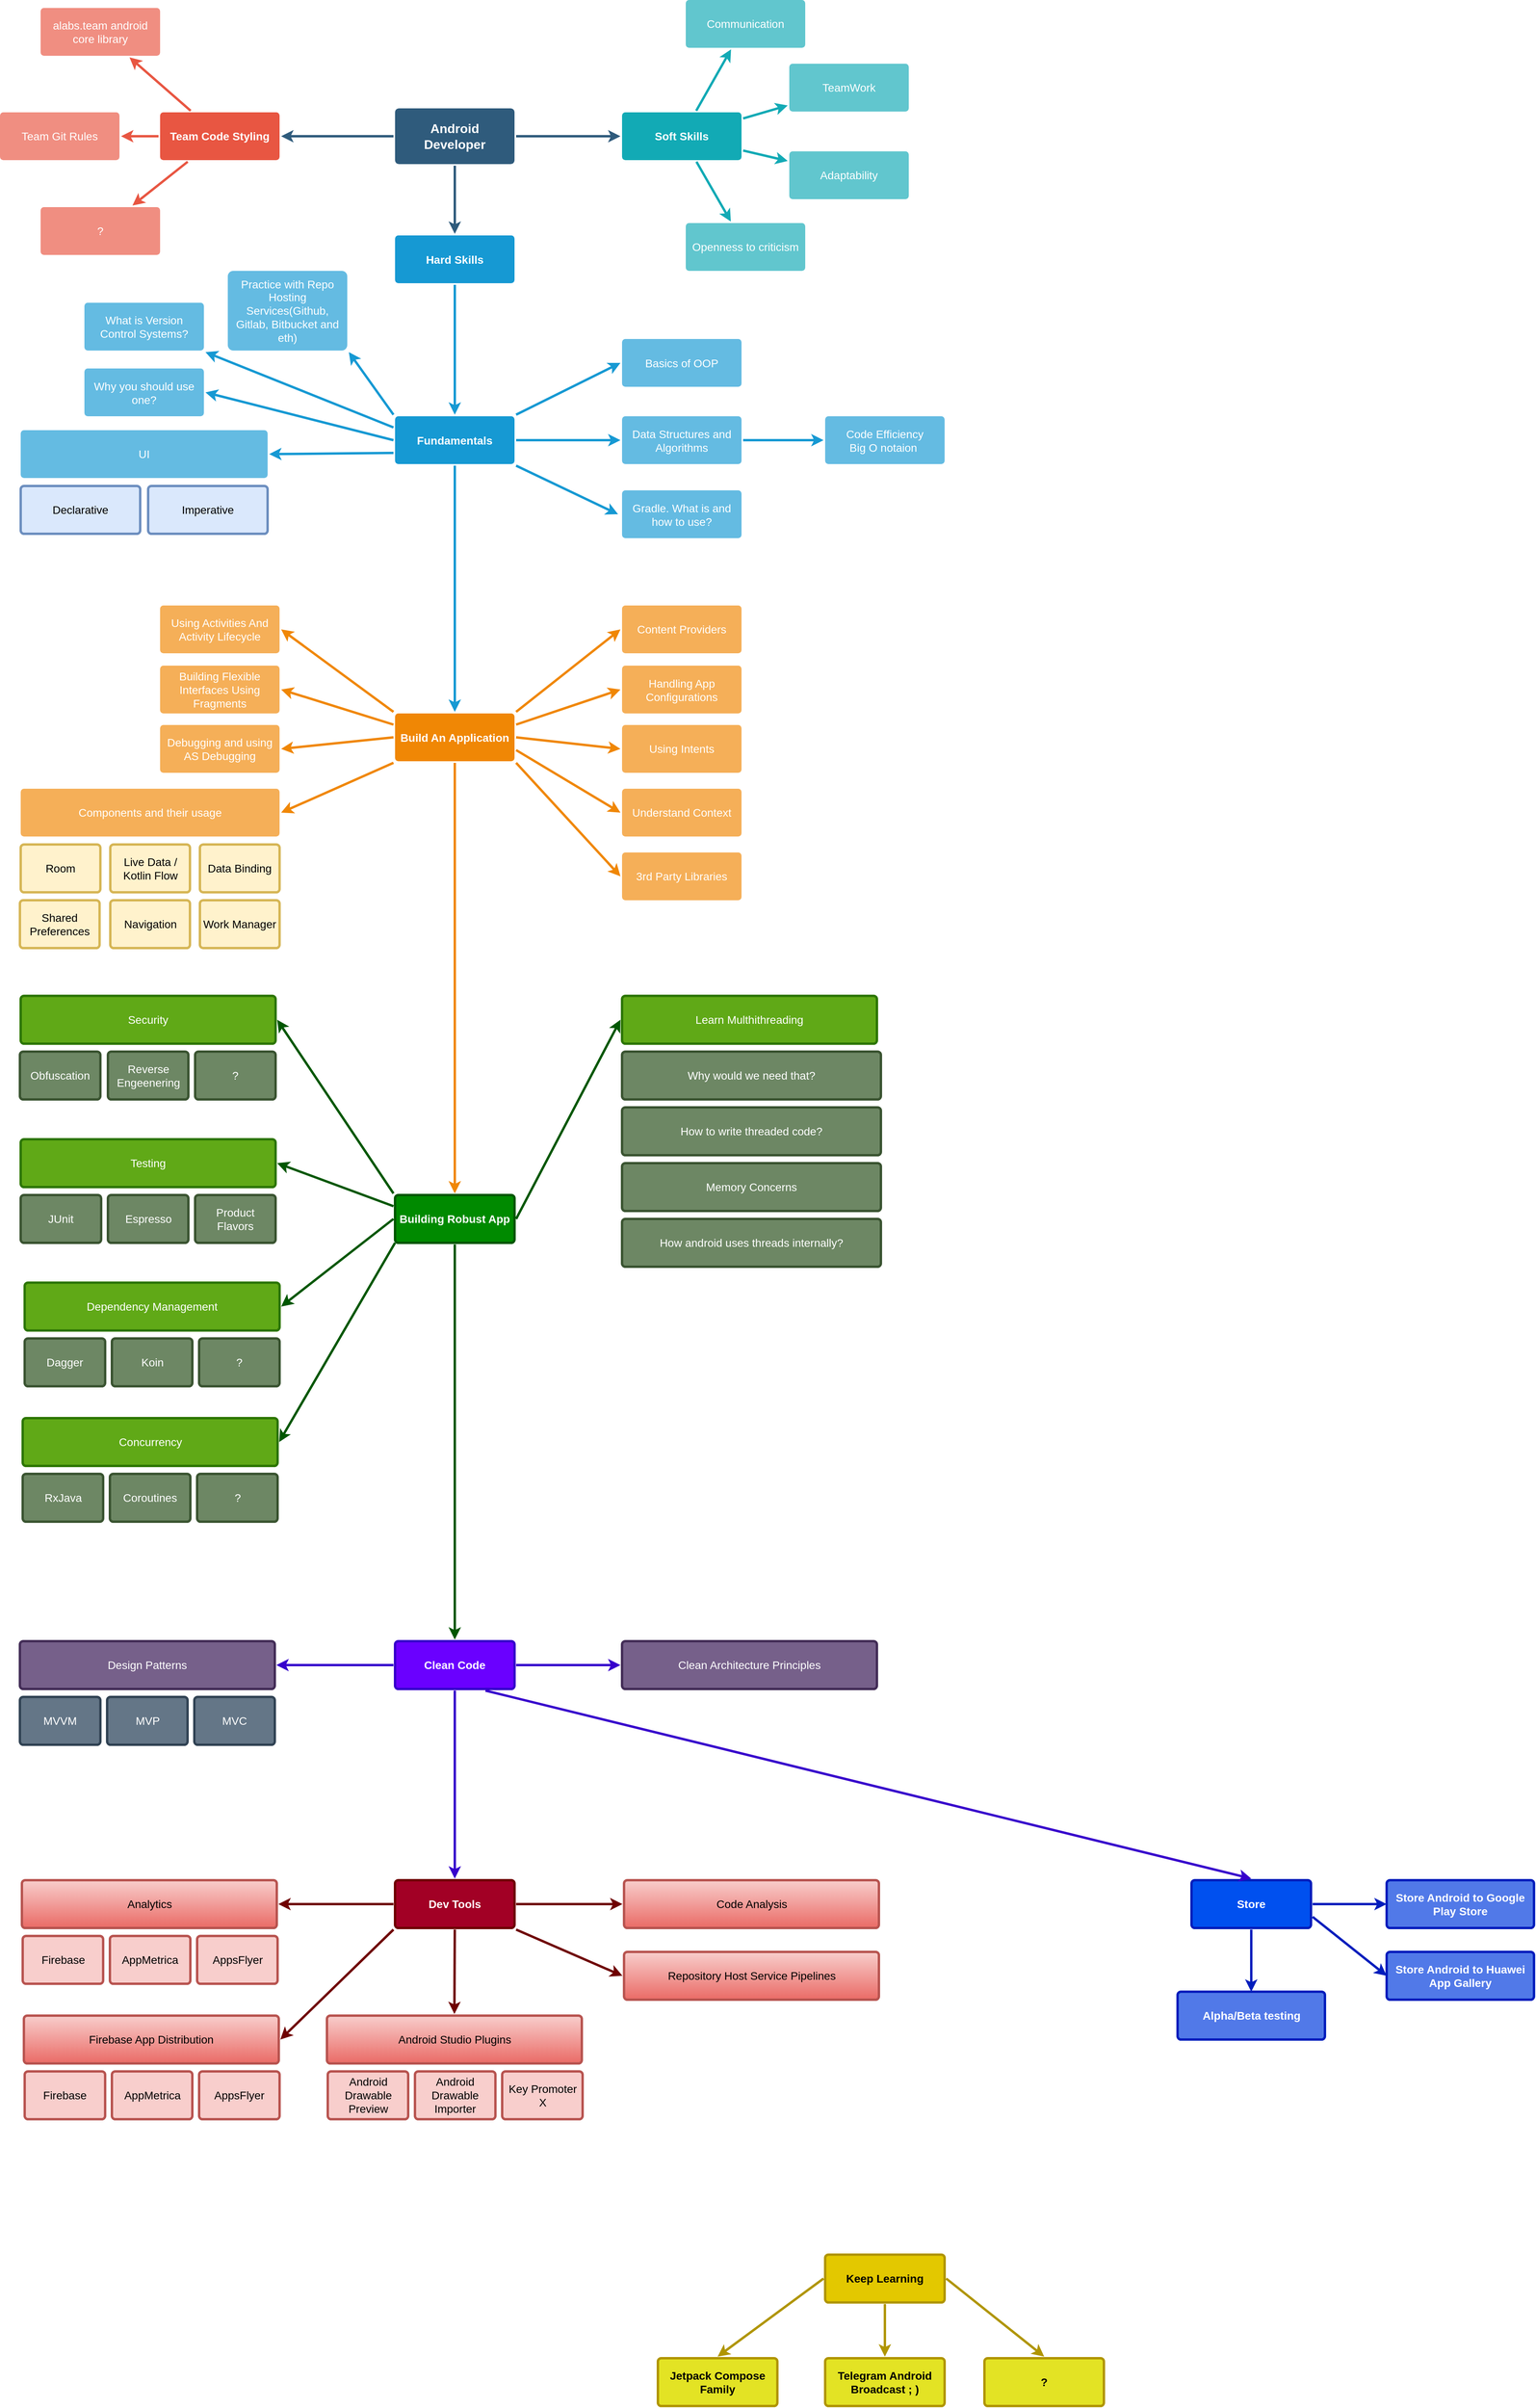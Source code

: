 <mxfile version="20.5.3" type="github">
  <diagram id="6a731a19-8d31-9384-78a2-239565b7b9f0" name="Page-1">
    <mxGraphModel dx="3709" dy="2383" grid="1" gridSize="10" guides="1" tooltips="1" connect="1" arrows="1" fold="1" page="1" pageScale="1" pageWidth="1169" pageHeight="827" background="none" math="0" shadow="0">
      <root>
        <mxCell id="0" />
        <mxCell id="1" parent="0" />
        <mxCell id="1746" value="" style="edgeStyle=none;rounded=0;jumpStyle=none;html=1;shadow=0;labelBackgroundColor=none;startArrow=none;startFill=0;endArrow=classic;endFill=1;jettySize=auto;orthogonalLoop=1;strokeColor=#2F5B7C;strokeWidth=3;fontFamily=Helvetica;fontSize=16;fontColor=#23445D;spacing=5;" parent="1" source="1749" target="1771" edge="1">
          <mxGeometry relative="1" as="geometry" />
        </mxCell>
        <mxCell id="1747" value="" style="edgeStyle=none;rounded=0;jumpStyle=none;html=1;shadow=0;labelBackgroundColor=none;startArrow=none;startFill=0;endArrow=classic;endFill=1;jettySize=auto;orthogonalLoop=1;strokeColor=#2F5B7C;strokeWidth=3;fontFamily=Helvetica;fontSize=16;fontColor=#23445D;spacing=5;" parent="1" source="1749" target="1760" edge="1">
          <mxGeometry relative="1" as="geometry" />
        </mxCell>
        <mxCell id="1748" value="" style="edgeStyle=none;rounded=0;jumpStyle=none;html=1;shadow=0;labelBackgroundColor=none;startArrow=none;startFill=0;endArrow=classic;endFill=1;jettySize=auto;orthogonalLoop=1;strokeColor=#2F5B7C;strokeWidth=3;fontFamily=Helvetica;fontSize=16;fontColor=#23445D;spacing=5;" parent="1" source="1749" target="1753" edge="1">
          <mxGeometry relative="1" as="geometry" />
        </mxCell>
        <mxCell id="1749" value="Android Developer" style="rounded=1;whiteSpace=wrap;html=1;shadow=0;labelBackgroundColor=none;strokeColor=none;strokeWidth=3;fillColor=#2F5B7C;fontFamily=Helvetica;fontSize=16;fontColor=#FFFFFF;align=center;fontStyle=1;spacing=5;arcSize=7;perimeterSpacing=2;" parent="1" vertex="1">
          <mxGeometry x="510" y="156" width="150" height="70" as="geometry" />
        </mxCell>
        <mxCell id="1750" value="" style="edgeStyle=none;rounded=1;jumpStyle=none;html=1;shadow=0;labelBackgroundColor=none;startArrow=none;startFill=0;jettySize=auto;orthogonalLoop=1;strokeColor=#E85642;strokeWidth=3;fontFamily=Helvetica;fontSize=14;fontColor=#FFFFFF;spacing=5;fontStyle=1;fillColor=#b0e3e6;" parent="1" source="1753" target="1756" edge="1">
          <mxGeometry relative="1" as="geometry" />
        </mxCell>
        <mxCell id="1751" value="" style="edgeStyle=none;rounded=1;jumpStyle=none;html=1;shadow=0;labelBackgroundColor=none;startArrow=none;startFill=0;jettySize=auto;orthogonalLoop=1;strokeColor=#E85642;strokeWidth=3;fontFamily=Helvetica;fontSize=14;fontColor=#FFFFFF;spacing=5;fontStyle=1;fillColor=#b0e3e6;" parent="1" source="1753" target="1755" edge="1">
          <mxGeometry relative="1" as="geometry" />
        </mxCell>
        <mxCell id="1752" value="" style="edgeStyle=none;rounded=1;jumpStyle=none;html=1;shadow=0;labelBackgroundColor=none;startArrow=none;startFill=0;jettySize=auto;orthogonalLoop=1;strokeColor=#E85642;strokeWidth=3;fontFamily=Helvetica;fontSize=14;fontColor=#FFFFFF;spacing=5;fontStyle=1;fillColor=#b0e3e6;" parent="1" source="1753" target="1754" edge="1">
          <mxGeometry relative="1" as="geometry" />
        </mxCell>
        <mxCell id="1753" value="Team Code Styling" style="rounded=1;whiteSpace=wrap;html=1;shadow=0;labelBackgroundColor=none;strokeColor=none;strokeWidth=3;fillColor=#e85642;fontFamily=Helvetica;fontSize=14;fontColor=#FFFFFF;align=center;spacing=5;fontStyle=1;arcSize=7;perimeterSpacing=2;" parent="1" vertex="1">
          <mxGeometry x="215" y="161" width="150" height="60" as="geometry" />
        </mxCell>
        <mxCell id="1754" value="?" style="rounded=1;whiteSpace=wrap;html=1;shadow=0;labelBackgroundColor=none;strokeColor=none;strokeWidth=3;fillColor=#f08e81;fontFamily=Helvetica;fontSize=14;fontColor=#FFFFFF;align=center;spacing=5;fontStyle=0;arcSize=7;perimeterSpacing=2;" parent="1" vertex="1">
          <mxGeometry x="65" y="280" width="150" height="60" as="geometry" />
        </mxCell>
        <mxCell id="1755" value="Team Git Rules" style="rounded=1;whiteSpace=wrap;html=1;shadow=0;labelBackgroundColor=none;strokeColor=none;strokeWidth=3;fillColor=#f08e81;fontFamily=Helvetica;fontSize=14;fontColor=#FFFFFF;align=center;spacing=5;fontStyle=0;arcSize=7;perimeterSpacing=2;" parent="1" vertex="1">
          <mxGeometry x="14" y="161" width="150" height="60" as="geometry" />
        </mxCell>
        <mxCell id="1756" value="alabs.team android core library" style="rounded=1;whiteSpace=wrap;html=1;shadow=0;labelBackgroundColor=none;strokeColor=none;strokeWidth=3;fillColor=#f08e81;fontFamily=Helvetica;fontSize=14;fontColor=#FFFFFF;align=center;spacing=5;fontStyle=0;arcSize=7;perimeterSpacing=2;" parent="1" vertex="1">
          <mxGeometry x="65" y="30" width="150" height="60" as="geometry" />
        </mxCell>
        <mxCell id="1757" value="" style="edgeStyle=none;rounded=0;jumpStyle=none;html=1;shadow=0;labelBackgroundColor=none;startArrow=none;startFill=0;endArrow=classic;endFill=1;jettySize=auto;orthogonalLoop=1;strokeColor=#1699D3;strokeWidth=3;fontFamily=Helvetica;fontSize=14;fontColor=#FFFFFF;spacing=5;exitX=0;exitY=0.5;exitDx=0;exitDy=0;entryX=1;entryY=0.5;entryDx=0;entryDy=0;" parent="1" source="rUwCfTLsVoD_DE7wQnpL-1787" target="1763" edge="1">
          <mxGeometry relative="1" as="geometry" />
        </mxCell>
        <mxCell id="1758" value="" style="edgeStyle=none;rounded=0;jumpStyle=none;html=1;shadow=0;labelBackgroundColor=none;startArrow=none;startFill=0;endArrow=classic;endFill=1;jettySize=auto;orthogonalLoop=1;strokeColor=#1699D3;strokeWidth=3;fontFamily=Helvetica;fontSize=14;fontColor=#FFFFFF;spacing=5;exitX=0.5;exitY=1;exitDx=0;exitDy=0;entryX=0.5;entryY=0;entryDx=0;entryDy=0;" parent="1" source="1760" target="rUwCfTLsVoD_DE7wQnpL-1787" edge="1">
          <mxGeometry relative="1" as="geometry">
            <mxPoint x="585" y="615.5" as="sourcePoint" />
          </mxGeometry>
        </mxCell>
        <mxCell id="1759" value="" style="edgeStyle=none;rounded=0;jumpStyle=none;html=1;shadow=0;labelBackgroundColor=none;startArrow=none;startFill=0;endArrow=classic;endFill=1;jettySize=auto;orthogonalLoop=1;strokeColor=#1699D3;strokeWidth=3;fontFamily=Helvetica;fontSize=14;fontColor=#FFFFFF;spacing=5;exitX=1;exitY=0.5;exitDx=0;exitDy=0;" parent="1" source="rUwCfTLsVoD_DE7wQnpL-1787" target="1761" edge="1">
          <mxGeometry relative="1" as="geometry" />
        </mxCell>
        <mxCell id="1760" value="Hard Skills" style="rounded=1;whiteSpace=wrap;html=1;shadow=0;labelBackgroundColor=none;strokeColor=none;strokeWidth=3;fillColor=#1699d3;fontFamily=Helvetica;fontSize=14;fontColor=#FFFFFF;align=center;spacing=5;fontStyle=1;arcSize=7;perimeterSpacing=2;" parent="1" vertex="1">
          <mxGeometry x="510" y="315.5" width="150" height="60" as="geometry" />
        </mxCell>
        <mxCell id="1761" value="Data Structures and Algorithms" style="rounded=1;whiteSpace=wrap;html=1;shadow=0;labelBackgroundColor=none;strokeColor=none;strokeWidth=3;fillColor=#64bbe2;fontFamily=Helvetica;fontSize=14;fontColor=#FFFFFF;align=center;spacing=5;arcSize=7;perimeterSpacing=2;" parent="1" vertex="1">
          <mxGeometry x="795" y="542.5" width="150" height="60" as="geometry" />
        </mxCell>
        <mxCell id="1763" value="Why you should use one?" style="rounded=1;whiteSpace=wrap;html=1;shadow=0;labelBackgroundColor=none;strokeColor=none;strokeWidth=3;fillColor=#64bbe2;fontFamily=Helvetica;fontSize=14;fontColor=#FFFFFF;align=center;spacing=5;arcSize=7;perimeterSpacing=2;" parent="1" vertex="1">
          <mxGeometry x="120" y="482.5" width="150" height="60" as="geometry" />
        </mxCell>
        <mxCell id="1771" value="Soft Skills" style="rounded=1;whiteSpace=wrap;html=1;shadow=0;labelBackgroundColor=none;strokeColor=none;strokeWidth=3;fillColor=#12aab5;fontFamily=Helvetica;fontSize=14;fontColor=#FFFFFF;align=center;spacing=5;fontStyle=1;arcSize=7;perimeterSpacing=2;" parent="1" vertex="1">
          <mxGeometry x="795" y="161.0" width="150" height="60" as="geometry" />
        </mxCell>
        <mxCell id="1772" value="Openness to criticism" style="rounded=1;whiteSpace=wrap;html=1;shadow=0;labelBackgroundColor=none;strokeColor=none;strokeWidth=3;fillColor=#61c6ce;fontFamily=Helvetica;fontSize=14;fontColor=#FFFFFF;align=center;spacing=5;fontStyle=0;arcSize=7;perimeterSpacing=2;" parent="1" vertex="1">
          <mxGeometry x="875" y="300" width="150" height="60" as="geometry" />
        </mxCell>
        <mxCell id="1773" value="" style="edgeStyle=none;rounded=1;jumpStyle=none;html=1;shadow=0;labelBackgroundColor=none;startArrow=none;startFill=0;jettySize=auto;orthogonalLoop=1;strokeColor=#12AAB5;strokeWidth=3;fontFamily=Helvetica;fontSize=14;fontColor=#FFFFFF;spacing=5;fontStyle=1;fillColor=#b0e3e6;" parent="1" source="1771" target="1772" edge="1">
          <mxGeometry relative="1" as="geometry" />
        </mxCell>
        <mxCell id="1774" value="Adaptability" style="rounded=1;whiteSpace=wrap;html=1;shadow=0;labelBackgroundColor=none;strokeColor=none;strokeWidth=3;fillColor=#61c6ce;fontFamily=Helvetica;fontSize=14;fontColor=#FFFFFF;align=center;spacing=5;fontStyle=0;arcSize=7;perimeterSpacing=2;" parent="1" vertex="1">
          <mxGeometry x="1005" y="210" width="150" height="60" as="geometry" />
        </mxCell>
        <mxCell id="1775" value="" style="edgeStyle=none;rounded=1;jumpStyle=none;html=1;shadow=0;labelBackgroundColor=none;startArrow=none;startFill=0;jettySize=auto;orthogonalLoop=1;strokeColor=#12AAB5;strokeWidth=3;fontFamily=Helvetica;fontSize=14;fontColor=#FFFFFF;spacing=5;fontStyle=1;fillColor=#b0e3e6;" parent="1" source="1771" target="1774" edge="1">
          <mxGeometry relative="1" as="geometry" />
        </mxCell>
        <mxCell id="1776" value="TeamWork" style="rounded=1;whiteSpace=wrap;html=1;shadow=0;labelBackgroundColor=none;strokeColor=none;strokeWidth=3;fillColor=#61c6ce;fontFamily=Helvetica;fontSize=14;fontColor=#FFFFFF;align=center;spacing=5;fontStyle=0;arcSize=7;perimeterSpacing=2;" parent="1" vertex="1">
          <mxGeometry x="1005" y="100" width="150" height="60" as="geometry" />
        </mxCell>
        <mxCell id="1777" value="" style="edgeStyle=none;rounded=1;jumpStyle=none;html=1;shadow=0;labelBackgroundColor=none;startArrow=none;startFill=0;jettySize=auto;orthogonalLoop=1;strokeColor=#12AAB5;strokeWidth=3;fontFamily=Helvetica;fontSize=14;fontColor=#FFFFFF;spacing=5;fontStyle=1;fillColor=#b0e3e6;" parent="1" source="1771" target="1776" edge="1">
          <mxGeometry relative="1" as="geometry" />
        </mxCell>
        <mxCell id="1778" value="Communication" style="rounded=1;whiteSpace=wrap;html=1;shadow=0;labelBackgroundColor=none;strokeColor=none;strokeWidth=3;fillColor=#61c6ce;fontFamily=Helvetica;fontSize=14;fontColor=#FFFFFF;align=center;spacing=5;fontStyle=0;arcSize=7;perimeterSpacing=2;" parent="1" vertex="1">
          <mxGeometry x="875" y="20" width="150" height="60" as="geometry" />
        </mxCell>
        <mxCell id="1779" value="" style="edgeStyle=none;rounded=1;jumpStyle=none;html=1;shadow=0;labelBackgroundColor=none;startArrow=none;startFill=0;jettySize=auto;orthogonalLoop=1;strokeColor=#12AAB5;strokeWidth=3;fontFamily=Helvetica;fontSize=14;fontColor=#FFFFFF;spacing=5;fontStyle=1;fillColor=#b0e3e6;" parent="1" source="1771" target="1778" edge="1">
          <mxGeometry relative="1" as="geometry" />
        </mxCell>
        <mxCell id="rUwCfTLsVoD_DE7wQnpL-1784" value="" style="edgeStyle=none;rounded=0;jumpStyle=none;html=1;shadow=0;labelBackgroundColor=none;startArrow=none;startFill=0;endArrow=classic;endFill=1;jettySize=auto;orthogonalLoop=1;strokeColor=#1699D3;strokeWidth=3;fontFamily=Helvetica;fontSize=14;fontColor=#FFFFFF;spacing=5;exitX=1;exitY=0;exitDx=0;exitDy=0;entryX=0;entryY=0.5;entryDx=0;entryDy=0;" edge="1" parent="1" source="rUwCfTLsVoD_DE7wQnpL-1787" target="rUwCfTLsVoD_DE7wQnpL-1785">
          <mxGeometry relative="1" as="geometry">
            <mxPoint x="657" y="526.0" as="sourcePoint" />
            <mxPoint x="788" y="415.5" as="targetPoint" />
          </mxGeometry>
        </mxCell>
        <mxCell id="rUwCfTLsVoD_DE7wQnpL-1785" value="Basics of OOP" style="rounded=1;whiteSpace=wrap;html=1;shadow=0;labelBackgroundColor=none;strokeColor=none;strokeWidth=3;fillColor=#64bbe2;fontFamily=Helvetica;fontSize=14;fontColor=#FFFFFF;align=center;spacing=5;arcSize=7;perimeterSpacing=2;" vertex="1" parent="1">
          <mxGeometry x="795" y="445.5" width="150" height="60" as="geometry" />
        </mxCell>
        <mxCell id="rUwCfTLsVoD_DE7wQnpL-1786" value="Gradle. What is and how to use?" style="rounded=1;whiteSpace=wrap;html=1;shadow=0;labelBackgroundColor=none;strokeColor=none;strokeWidth=3;fillColor=#64bbe2;fontFamily=Helvetica;fontSize=14;fontColor=#FFFFFF;align=center;spacing=5;arcSize=7;perimeterSpacing=2;" vertex="1" parent="1">
          <mxGeometry x="795" y="635.5" width="150" height="60" as="geometry" />
        </mxCell>
        <mxCell id="rUwCfTLsVoD_DE7wQnpL-1787" value="Fundamentals" style="rounded=1;whiteSpace=wrap;html=1;shadow=0;labelBackgroundColor=none;strokeColor=none;strokeWidth=3;fillColor=#1699d3;fontFamily=Helvetica;fontSize=14;fontColor=#FFFFFF;align=center;spacing=5;fontStyle=1;arcSize=7;perimeterSpacing=2;" vertex="1" parent="1">
          <mxGeometry x="510" y="542.5" width="150" height="60" as="geometry" />
        </mxCell>
        <mxCell id="rUwCfTLsVoD_DE7wQnpL-1789" value="" style="edgeStyle=none;rounded=0;jumpStyle=none;html=1;shadow=0;labelBackgroundColor=none;startArrow=none;startFill=0;endArrow=classic;endFill=1;jettySize=auto;orthogonalLoop=1;strokeColor=#1699D3;strokeWidth=3;fontFamily=Helvetica;fontSize=14;fontColor=#FFFFFF;spacing=5;exitX=1;exitY=1;exitDx=0;exitDy=0;" edge="1" parent="1" source="rUwCfTLsVoD_DE7wQnpL-1787">
          <mxGeometry relative="1" as="geometry">
            <mxPoint x="657" y="582.5" as="sourcePoint" />
            <mxPoint x="790" y="665.5" as="targetPoint" />
          </mxGeometry>
        </mxCell>
        <mxCell id="rUwCfTLsVoD_DE7wQnpL-1790" value="What is Version Control Systems?" style="rounded=1;whiteSpace=wrap;html=1;shadow=0;labelBackgroundColor=none;strokeColor=none;strokeWidth=3;fillColor=#64bbe2;fontFamily=Helvetica;fontSize=14;fontColor=#FFFFFF;align=center;spacing=5;arcSize=7;perimeterSpacing=2;" vertex="1" parent="1">
          <mxGeometry x="120" y="400" width="150" height="60" as="geometry" />
        </mxCell>
        <mxCell id="rUwCfTLsVoD_DE7wQnpL-1791" value="Practice with Repo Hosting Services(Github, Gitlab, Bitbucket and eth)" style="rounded=1;whiteSpace=wrap;html=1;shadow=0;labelBackgroundColor=none;strokeColor=none;strokeWidth=3;fillColor=#64bbe2;fontFamily=Helvetica;fontSize=14;fontColor=#FFFFFF;align=center;spacing=5;arcSize=7;perimeterSpacing=2;" vertex="1" parent="1">
          <mxGeometry x="300" y="360" width="150" height="100" as="geometry" />
        </mxCell>
        <mxCell id="rUwCfTLsVoD_DE7wQnpL-1792" value="" style="edgeStyle=none;rounded=0;jumpStyle=none;html=1;shadow=0;labelBackgroundColor=none;startArrow=none;startFill=0;endArrow=classic;endFill=1;jettySize=auto;orthogonalLoop=1;strokeColor=#1699D3;strokeWidth=3;fontFamily=Helvetica;fontSize=14;fontColor=#FFFFFF;spacing=5;exitX=0;exitY=0.25;exitDx=0;exitDy=0;entryX=1;entryY=1;entryDx=0;entryDy=0;" edge="1" parent="1" source="rUwCfTLsVoD_DE7wQnpL-1787" target="rUwCfTLsVoD_DE7wQnpL-1790">
          <mxGeometry relative="1" as="geometry">
            <mxPoint x="503" y="582.5" as="sourcePoint" />
            <mxPoint x="377.0" y="582.5" as="targetPoint" />
          </mxGeometry>
        </mxCell>
        <mxCell id="rUwCfTLsVoD_DE7wQnpL-1793" value="" style="edgeStyle=none;rounded=0;jumpStyle=none;html=1;shadow=0;labelBackgroundColor=none;startArrow=none;startFill=0;endArrow=classic;endFill=1;jettySize=auto;orthogonalLoop=1;strokeColor=#1699D3;strokeWidth=3;fontFamily=Helvetica;fontSize=14;fontColor=#FFFFFF;spacing=5;entryX=1;entryY=1;entryDx=0;entryDy=0;exitX=0;exitY=0;exitDx=0;exitDy=0;" edge="1" parent="1" source="rUwCfTLsVoD_DE7wQnpL-1787" target="rUwCfTLsVoD_DE7wQnpL-1791">
          <mxGeometry relative="1" as="geometry">
            <mxPoint x="500" y="605.5" as="sourcePoint" />
            <mxPoint x="387.0" y="592.5" as="targetPoint" />
          </mxGeometry>
        </mxCell>
        <mxCell id="rUwCfTLsVoD_DE7wQnpL-1794" value="Build An Application" style="rounded=1;whiteSpace=wrap;html=1;shadow=0;labelBackgroundColor=none;strokeColor=none;strokeWidth=3;fillColor=#F08705;fontFamily=Helvetica;fontSize=14;fontColor=#FFFFFF;align=center;spacing=5;fontStyle=1;arcSize=7;perimeterSpacing=2;" vertex="1" parent="1">
          <mxGeometry x="510" y="915.5" width="150" height="60" as="geometry" />
        </mxCell>
        <mxCell id="rUwCfTLsVoD_DE7wQnpL-1795" value="" style="edgeStyle=none;rounded=0;jumpStyle=none;html=1;shadow=0;labelBackgroundColor=none;startArrow=none;startFill=0;endArrow=classic;endFill=1;jettySize=auto;orthogonalLoop=1;strokeColor=#1699D3;strokeWidth=3;fontFamily=Helvetica;fontSize=14;fontColor=#FFFFFF;spacing=5;exitX=0.5;exitY=1;exitDx=0;exitDy=0;entryX=0.5;entryY=0;entryDx=0;entryDy=0;" edge="1" parent="1" source="rUwCfTLsVoD_DE7wQnpL-1787" target="rUwCfTLsVoD_DE7wQnpL-1794">
          <mxGeometry relative="1" as="geometry">
            <mxPoint x="580" y="387.5" as="sourcePoint" />
            <mxPoint x="580" y="550.5" as="targetPoint" />
          </mxGeometry>
        </mxCell>
        <mxCell id="rUwCfTLsVoD_DE7wQnpL-1804" value="Code Efficiency&lt;br&gt;Big O notaion&amp;nbsp;" style="rounded=1;whiteSpace=wrap;html=1;shadow=0;labelBackgroundColor=none;strokeColor=none;strokeWidth=3;fillColor=#64bbe2;fontFamily=Helvetica;fontSize=14;fontColor=#FFFFFF;align=center;spacing=5;arcSize=7;perimeterSpacing=2;" vertex="1" parent="1">
          <mxGeometry x="1050" y="542.5" width="150" height="60" as="geometry" />
        </mxCell>
        <mxCell id="rUwCfTLsVoD_DE7wQnpL-1805" value="" style="edgeStyle=none;rounded=0;jumpStyle=none;html=1;shadow=0;labelBackgroundColor=none;startArrow=none;startFill=0;endArrow=classic;endFill=1;jettySize=auto;orthogonalLoop=1;strokeColor=#1699D3;strokeWidth=3;fontFamily=Helvetica;fontSize=14;fontColor=#FFFFFF;spacing=5;exitX=1;exitY=0.5;exitDx=0;exitDy=0;entryX=0;entryY=0.5;entryDx=0;entryDy=0;" edge="1" parent="1" source="1761" target="rUwCfTLsVoD_DE7wQnpL-1804">
          <mxGeometry relative="1" as="geometry">
            <mxPoint x="960" y="580" as="sourcePoint" />
            <mxPoint x="1020" y="530" as="targetPoint" />
          </mxGeometry>
        </mxCell>
        <mxCell id="rUwCfTLsVoD_DE7wQnpL-1809" value="Using Activities And Activity Lifecycle" style="rounded=1;whiteSpace=wrap;html=1;shadow=0;labelBackgroundColor=none;strokeColor=none;strokeWidth=3;fillColor=#f5af58;fontFamily=Helvetica;fontSize=14;fontColor=#FFFFFF;align=center;spacing=5;arcSize=7;perimeterSpacing=2;" vertex="1" parent="1">
          <mxGeometry x="215" y="780" width="150" height="60" as="geometry" />
        </mxCell>
        <mxCell id="rUwCfTLsVoD_DE7wQnpL-1810" value="Building Flexible Interfaces Using Fragments" style="rounded=1;whiteSpace=wrap;html=1;shadow=0;labelBackgroundColor=none;strokeColor=none;strokeWidth=3;fillColor=#f5af58;fontFamily=Helvetica;fontSize=14;fontColor=#FFFFFF;align=center;spacing=5;arcSize=7;perimeterSpacing=2;" vertex="1" parent="1">
          <mxGeometry x="215" y="855.5" width="150" height="60" as="geometry" />
        </mxCell>
        <mxCell id="rUwCfTLsVoD_DE7wQnpL-1811" value="Debugging and using AS Debugging" style="rounded=1;whiteSpace=wrap;html=1;shadow=0;labelBackgroundColor=none;strokeColor=none;strokeWidth=3;fillColor=#f5af58;fontFamily=Helvetica;fontSize=14;fontColor=#FFFFFF;align=center;spacing=5;arcSize=7;perimeterSpacing=2;" vertex="1" parent="1">
          <mxGeometry x="215" y="930" width="150" height="60" as="geometry" />
        </mxCell>
        <mxCell id="rUwCfTLsVoD_DE7wQnpL-1812" value="Components and their usage" style="rounded=1;whiteSpace=wrap;html=1;shadow=0;labelBackgroundColor=none;strokeColor=none;strokeWidth=3;fillColor=#f5af58;fontFamily=Helvetica;fontSize=14;fontColor=#FFFFFF;align=center;spacing=5;arcSize=7;perimeterSpacing=2;" vertex="1" parent="1">
          <mxGeometry x="40" y="1010" width="325" height="60" as="geometry" />
        </mxCell>
        <mxCell id="rUwCfTLsVoD_DE7wQnpL-1813" value="Content Providers" style="rounded=1;whiteSpace=wrap;html=1;shadow=0;labelBackgroundColor=none;strokeColor=none;strokeWidth=3;fillColor=#f5af58;fontFamily=Helvetica;fontSize=14;fontColor=#FFFFFF;align=center;spacing=5;arcSize=7;perimeterSpacing=2;" vertex="1" parent="1">
          <mxGeometry x="795" y="780" width="150" height="60" as="geometry" />
        </mxCell>
        <mxCell id="rUwCfTLsVoD_DE7wQnpL-1814" value="Handling App Configurations" style="rounded=1;whiteSpace=wrap;html=1;shadow=0;labelBackgroundColor=none;strokeColor=none;strokeWidth=3;fillColor=#f5af58;fontFamily=Helvetica;fontSize=14;fontColor=#FFFFFF;align=center;spacing=5;arcSize=7;perimeterSpacing=2;" vertex="1" parent="1">
          <mxGeometry x="795" y="855.5" width="150" height="60" as="geometry" />
        </mxCell>
        <mxCell id="rUwCfTLsVoD_DE7wQnpL-1815" value="Using Intents" style="rounded=1;whiteSpace=wrap;html=1;shadow=0;labelBackgroundColor=none;strokeColor=none;strokeWidth=3;fillColor=#f5af58;fontFamily=Helvetica;fontSize=14;fontColor=#FFFFFF;align=center;spacing=5;arcSize=7;perimeterSpacing=2;" vertex="1" parent="1">
          <mxGeometry x="795" y="930" width="150" height="60" as="geometry" />
        </mxCell>
        <mxCell id="rUwCfTLsVoD_DE7wQnpL-1816" value="Understand Context" style="rounded=1;whiteSpace=wrap;html=1;shadow=0;labelBackgroundColor=none;strokeColor=none;strokeWidth=3;fillColor=#f5af58;fontFamily=Helvetica;fontSize=14;fontColor=#FFFFFF;align=center;spacing=5;arcSize=7;perimeterSpacing=2;" vertex="1" parent="1">
          <mxGeometry x="795" y="1010" width="150" height="60" as="geometry" />
        </mxCell>
        <mxCell id="rUwCfTLsVoD_DE7wQnpL-1817" value="" style="edgeStyle=none;rounded=0;jumpStyle=none;html=1;shadow=0;labelBackgroundColor=none;startArrow=none;startFill=0;endArrow=classic;endFill=1;jettySize=auto;orthogonalLoop=1;strokeColor=#F08705;strokeWidth=3;fontFamily=Helvetica;fontSize=14;fontColor=#FFFFFF;spacing=5;entryX=1;entryY=0.5;entryDx=0;entryDy=0;exitX=0;exitY=0;exitDx=0;exitDy=0;" edge="1" parent="1" source="rUwCfTLsVoD_DE7wQnpL-1794" target="rUwCfTLsVoD_DE7wQnpL-1809">
          <mxGeometry relative="1" as="geometry">
            <mxPoint x="710.0" y="906" as="sourcePoint" />
            <mxPoint x="710.0" y="820" as="targetPoint" />
          </mxGeometry>
        </mxCell>
        <mxCell id="rUwCfTLsVoD_DE7wQnpL-1818" value="" style="edgeStyle=none;rounded=0;jumpStyle=none;html=1;shadow=0;labelBackgroundColor=none;startArrow=none;startFill=0;endArrow=classic;endFill=1;jettySize=auto;orthogonalLoop=1;strokeColor=#F08705;strokeWidth=3;fontFamily=Helvetica;fontSize=14;fontColor=#FFFFFF;spacing=5;entryX=1;entryY=0.5;entryDx=0;entryDy=0;exitX=0;exitY=0.25;exitDx=0;exitDy=0;" edge="1" parent="1" source="rUwCfTLsVoD_DE7wQnpL-1794" target="rUwCfTLsVoD_DE7wQnpL-1810">
          <mxGeometry relative="1" as="geometry">
            <mxPoint x="720" y="916" as="sourcePoint" />
            <mxPoint x="720" y="830" as="targetPoint" />
          </mxGeometry>
        </mxCell>
        <mxCell id="rUwCfTLsVoD_DE7wQnpL-1819" value="" style="edgeStyle=none;rounded=0;jumpStyle=none;html=1;shadow=0;labelBackgroundColor=none;startArrow=none;startFill=0;endArrow=classic;endFill=1;jettySize=auto;orthogonalLoop=1;strokeColor=#F08705;strokeWidth=3;fontFamily=Helvetica;fontSize=14;fontColor=#FFFFFF;spacing=5;entryX=1;entryY=0.5;entryDx=0;entryDy=0;exitX=0;exitY=0.5;exitDx=0;exitDy=0;" edge="1" parent="1" source="rUwCfTLsVoD_DE7wQnpL-1794" target="rUwCfTLsVoD_DE7wQnpL-1811">
          <mxGeometry relative="1" as="geometry">
            <mxPoint x="730" y="926" as="sourcePoint" />
            <mxPoint x="730" y="840" as="targetPoint" />
          </mxGeometry>
        </mxCell>
        <mxCell id="rUwCfTLsVoD_DE7wQnpL-1820" value="" style="edgeStyle=none;rounded=0;jumpStyle=none;html=1;shadow=0;labelBackgroundColor=none;startArrow=none;startFill=0;endArrow=classic;endFill=1;jettySize=auto;orthogonalLoop=1;strokeColor=#F08705;strokeWidth=3;fontFamily=Helvetica;fontSize=14;fontColor=#FFFFFF;spacing=5;entryX=1;entryY=0.5;entryDx=0;entryDy=0;exitX=0;exitY=1;exitDx=0;exitDy=0;" edge="1" parent="1" source="rUwCfTLsVoD_DE7wQnpL-1794" target="rUwCfTLsVoD_DE7wQnpL-1812">
          <mxGeometry relative="1" as="geometry">
            <mxPoint x="740" y="936" as="sourcePoint" />
            <mxPoint x="740" y="850" as="targetPoint" />
          </mxGeometry>
        </mxCell>
        <mxCell id="rUwCfTLsVoD_DE7wQnpL-1821" value="" style="edgeStyle=none;rounded=0;jumpStyle=none;html=1;shadow=0;labelBackgroundColor=none;startArrow=none;startFill=0;endArrow=classic;endFill=1;jettySize=auto;orthogonalLoop=1;strokeColor=#F08705;strokeWidth=3;fontFamily=Helvetica;fontSize=14;fontColor=#FFFFFF;spacing=5;entryX=0;entryY=0.5;entryDx=0;entryDy=0;exitX=1;exitY=0;exitDx=0;exitDy=0;" edge="1" parent="1" source="rUwCfTLsVoD_DE7wQnpL-1794" target="rUwCfTLsVoD_DE7wQnpL-1813">
          <mxGeometry relative="1" as="geometry">
            <mxPoint x="750" y="946" as="sourcePoint" />
            <mxPoint x="750" y="860" as="targetPoint" />
          </mxGeometry>
        </mxCell>
        <mxCell id="rUwCfTLsVoD_DE7wQnpL-1822" value="" style="edgeStyle=none;rounded=0;jumpStyle=none;html=1;shadow=0;labelBackgroundColor=none;startArrow=none;startFill=0;endArrow=classic;endFill=1;jettySize=auto;orthogonalLoop=1;strokeColor=#F08705;strokeWidth=3;fontFamily=Helvetica;fontSize=14;fontColor=#FFFFFF;spacing=5;entryX=0;entryY=0.5;entryDx=0;entryDy=0;exitX=1;exitY=0.25;exitDx=0;exitDy=0;" edge="1" parent="1" source="rUwCfTLsVoD_DE7wQnpL-1794" target="rUwCfTLsVoD_DE7wQnpL-1814">
          <mxGeometry relative="1" as="geometry">
            <mxPoint x="760" y="956" as="sourcePoint" />
            <mxPoint x="760" y="870" as="targetPoint" />
          </mxGeometry>
        </mxCell>
        <mxCell id="rUwCfTLsVoD_DE7wQnpL-1823" value="" style="edgeStyle=none;rounded=0;jumpStyle=none;html=1;shadow=0;labelBackgroundColor=none;startArrow=none;startFill=0;endArrow=classic;endFill=1;jettySize=auto;orthogonalLoop=1;strokeColor=#F08705;strokeWidth=3;fontFamily=Helvetica;fontSize=14;fontColor=#FFFFFF;spacing=5;entryX=0;entryY=0.5;entryDx=0;entryDy=0;exitX=1;exitY=0.5;exitDx=0;exitDy=0;" edge="1" parent="1" source="rUwCfTLsVoD_DE7wQnpL-1794" target="rUwCfTLsVoD_DE7wQnpL-1815">
          <mxGeometry relative="1" as="geometry">
            <mxPoint x="770" y="966" as="sourcePoint" />
            <mxPoint x="770" y="880" as="targetPoint" />
          </mxGeometry>
        </mxCell>
        <mxCell id="rUwCfTLsVoD_DE7wQnpL-1824" value="" style="edgeStyle=none;rounded=0;jumpStyle=none;html=1;shadow=0;labelBackgroundColor=none;startArrow=none;startFill=0;endArrow=classic;endFill=1;jettySize=auto;orthogonalLoop=1;strokeColor=#F08705;strokeWidth=3;fontFamily=Helvetica;fontSize=14;fontColor=#FFFFFF;spacing=5;entryX=0;entryY=0.5;entryDx=0;entryDy=0;exitX=1;exitY=0.75;exitDx=0;exitDy=0;" edge="1" parent="1" source="rUwCfTLsVoD_DE7wQnpL-1794" target="rUwCfTLsVoD_DE7wQnpL-1816">
          <mxGeometry relative="1" as="geometry">
            <mxPoint x="730" y="1083" as="sourcePoint" />
            <mxPoint x="730" y="997" as="targetPoint" />
          </mxGeometry>
        </mxCell>
        <mxCell id="rUwCfTLsVoD_DE7wQnpL-1825" value="UI" style="rounded=1;whiteSpace=wrap;html=1;shadow=0;labelBackgroundColor=none;strokeColor=none;strokeWidth=3;fillColor=#64bbe2;fontFamily=Helvetica;fontSize=14;fontColor=#FFFFFF;align=center;spacing=5;arcSize=7;perimeterSpacing=2;" vertex="1" parent="1">
          <mxGeometry x="40" y="560" width="310" height="60" as="geometry" />
        </mxCell>
        <mxCell id="rUwCfTLsVoD_DE7wQnpL-1826" value="" style="edgeStyle=none;rounded=0;jumpStyle=none;html=1;shadow=0;labelBackgroundColor=none;startArrow=none;startFill=0;endArrow=classic;endFill=1;jettySize=auto;orthogonalLoop=1;strokeColor=#1699D3;strokeWidth=3;fontFamily=Helvetica;fontSize=14;fontColor=#FFFFFF;spacing=5;exitX=0;exitY=0.75;exitDx=0;exitDy=0;entryX=1;entryY=0.5;entryDx=0;entryDy=0;" edge="1" parent="1" source="rUwCfTLsVoD_DE7wQnpL-1787" target="rUwCfTLsVoD_DE7wQnpL-1825">
          <mxGeometry relative="1" as="geometry">
            <mxPoint x="510" y="620" as="sourcePoint" />
            <mxPoint x="274.0" y="560" as="targetPoint" />
          </mxGeometry>
        </mxCell>
        <mxCell id="rUwCfTLsVoD_DE7wQnpL-1827" value="Declarative" style="rounded=1;whiteSpace=wrap;html=1;shadow=0;labelBackgroundColor=none;strokeColor=#6c8ebf;strokeWidth=3;fillColor=#dae8fc;fontFamily=Helvetica;fontSize=14;align=center;spacing=5;arcSize=7;perimeterSpacing=2;" vertex="1" parent="1">
          <mxGeometry x="40" y="630" width="150" height="60" as="geometry" />
        </mxCell>
        <mxCell id="rUwCfTLsVoD_DE7wQnpL-1828" value="Imperative" style="rounded=1;whiteSpace=wrap;html=1;shadow=0;labelBackgroundColor=none;strokeColor=#6c8ebf;strokeWidth=3;fillColor=#dae8fc;fontFamily=Helvetica;fontSize=14;align=center;spacing=5;arcSize=7;perimeterSpacing=2;" vertex="1" parent="1">
          <mxGeometry x="200" y="630" width="150" height="60" as="geometry" />
        </mxCell>
        <mxCell id="rUwCfTLsVoD_DE7wQnpL-1829" value="3rd Party Libraries" style="rounded=1;whiteSpace=wrap;html=1;shadow=0;labelBackgroundColor=none;strokeColor=none;strokeWidth=3;fillColor=#f5af58;fontFamily=Helvetica;fontSize=14;fontColor=#FFFFFF;align=center;spacing=5;arcSize=7;perimeterSpacing=2;" vertex="1" parent="1">
          <mxGeometry x="795" y="1090" width="150" height="60" as="geometry" />
        </mxCell>
        <mxCell id="rUwCfTLsVoD_DE7wQnpL-1830" value="" style="edgeStyle=none;rounded=0;jumpStyle=none;html=1;shadow=0;labelBackgroundColor=none;startArrow=none;startFill=0;endArrow=classic;endFill=1;jettySize=auto;orthogonalLoop=1;strokeColor=#F08705;strokeWidth=3;fontFamily=Helvetica;fontSize=14;fontColor=#FFFFFF;spacing=5;entryX=0;entryY=0.5;entryDx=0;entryDy=0;exitX=1;exitY=1;exitDx=0;exitDy=0;" edge="1" parent="1" source="rUwCfTLsVoD_DE7wQnpL-1794" target="rUwCfTLsVoD_DE7wQnpL-1829">
          <mxGeometry relative="1" as="geometry">
            <mxPoint x="664" y="1000.75" as="sourcePoint" />
            <mxPoint x="795" y="1079.25" as="targetPoint" />
          </mxGeometry>
        </mxCell>
        <mxCell id="rUwCfTLsVoD_DE7wQnpL-1831" value="Room" style="rounded=1;whiteSpace=wrap;html=1;shadow=0;labelBackgroundColor=none;strokeColor=#d6b656;strokeWidth=3;fillColor=#fff2cc;fontFamily=Helvetica;fontSize=14;align=center;spacing=5;arcSize=7;perimeterSpacing=2;" vertex="1" parent="1">
          <mxGeometry x="40" y="1080" width="100" height="60" as="geometry" />
        </mxCell>
        <mxCell id="rUwCfTLsVoD_DE7wQnpL-1832" value="Live Data / Kotlin Flow" style="rounded=1;whiteSpace=wrap;html=1;shadow=0;labelBackgroundColor=none;strokeColor=#d6b656;strokeWidth=3;fillColor=#fff2cc;fontFamily=Helvetica;fontSize=14;align=center;spacing=5;arcSize=7;perimeterSpacing=2;" vertex="1" parent="1">
          <mxGeometry x="152.5" y="1080" width="100" height="60" as="geometry" />
        </mxCell>
        <mxCell id="rUwCfTLsVoD_DE7wQnpL-1833" value="Data Binding" style="rounded=1;whiteSpace=wrap;html=1;shadow=0;labelBackgroundColor=none;strokeColor=#d6b656;strokeWidth=3;fillColor=#fff2cc;fontFamily=Helvetica;fontSize=14;align=center;spacing=5;arcSize=7;perimeterSpacing=2;" vertex="1" parent="1">
          <mxGeometry x="265" y="1080" width="100" height="60" as="geometry" />
        </mxCell>
        <mxCell id="rUwCfTLsVoD_DE7wQnpL-1834" value="Work Manager" style="rounded=1;whiteSpace=wrap;html=1;shadow=0;labelBackgroundColor=none;strokeColor=#d6b656;strokeWidth=3;fillColor=#fff2cc;fontFamily=Helvetica;fontSize=14;align=center;spacing=5;arcSize=7;perimeterSpacing=2;" vertex="1" parent="1">
          <mxGeometry x="265" y="1150" width="100" height="60" as="geometry" />
        </mxCell>
        <mxCell id="rUwCfTLsVoD_DE7wQnpL-1835" value="Navigation" style="rounded=1;whiteSpace=wrap;html=1;shadow=0;labelBackgroundColor=none;strokeColor=#d6b656;strokeWidth=3;fillColor=#fff2cc;fontFamily=Helvetica;fontSize=14;align=center;spacing=5;arcSize=7;perimeterSpacing=2;" vertex="1" parent="1">
          <mxGeometry x="152.5" y="1150" width="100" height="60" as="geometry" />
        </mxCell>
        <mxCell id="rUwCfTLsVoD_DE7wQnpL-1836" value="Shared Preferences" style="rounded=1;whiteSpace=wrap;html=1;shadow=0;labelBackgroundColor=none;strokeColor=#d6b656;strokeWidth=3;fillColor=#fff2cc;fontFamily=Helvetica;fontSize=14;align=center;spacing=5;arcSize=7;perimeterSpacing=2;" vertex="1" parent="1">
          <mxGeometry x="39" y="1150" width="100" height="60" as="geometry" />
        </mxCell>
        <mxCell id="rUwCfTLsVoD_DE7wQnpL-1839" value="Building Robust App" style="rounded=1;whiteSpace=wrap;html=1;shadow=0;labelBackgroundColor=none;strokeColor=#005700;strokeWidth=3;fillColor=#008a00;fontFamily=Helvetica;fontSize=14;fontColor=#ffffff;align=center;spacing=5;fontStyle=1;arcSize=7;perimeterSpacing=2;" vertex="1" parent="1">
          <mxGeometry x="510" y="1520" width="150" height="60" as="geometry" />
        </mxCell>
        <mxCell id="rUwCfTLsVoD_DE7wQnpL-1840" value="" style="edgeStyle=none;rounded=0;jumpStyle=none;html=1;shadow=0;labelBackgroundColor=none;startArrow=none;startFill=0;endArrow=classic;endFill=1;jettySize=auto;orthogonalLoop=1;strokeColor=#F08705;strokeWidth=3;fontFamily=Helvetica;fontSize=14;fontColor=#FFFFFF;spacing=5;entryX=0.5;entryY=0;entryDx=0;entryDy=0;exitX=0.5;exitY=1;exitDx=0;exitDy=0;" edge="1" parent="1" source="rUwCfTLsVoD_DE7wQnpL-1794" target="rUwCfTLsVoD_DE7wQnpL-1839">
          <mxGeometry relative="1" as="geometry">
            <mxPoint x="518" y="987.5" as="sourcePoint" />
            <mxPoint x="377" y="1050" as="targetPoint" />
          </mxGeometry>
        </mxCell>
        <mxCell id="rUwCfTLsVoD_DE7wQnpL-1841" value="Clean Code" style="rounded=1;whiteSpace=wrap;html=1;shadow=0;labelBackgroundColor=none;strokeColor=#3700CC;strokeWidth=3;fillColor=#6a00ff;fontFamily=Helvetica;fontSize=14;fontColor=#ffffff;align=center;spacing=5;fontStyle=1;arcSize=7;perimeterSpacing=2;" vertex="1" parent="1">
          <mxGeometry x="510" y="2080" width="150" height="60" as="geometry" />
        </mxCell>
        <mxCell id="rUwCfTLsVoD_DE7wQnpL-1843" value="Security" style="rounded=1;whiteSpace=wrap;html=1;shadow=0;labelBackgroundColor=none;strokeColor=#2D7600;strokeWidth=3;fillColor=#60a917;fontFamily=Helvetica;fontSize=14;fontColor=#ffffff;align=center;spacing=5;arcSize=7;perimeterSpacing=2;" vertex="1" parent="1">
          <mxGeometry x="40" y="1270" width="320" height="60" as="geometry" />
        </mxCell>
        <mxCell id="rUwCfTLsVoD_DE7wQnpL-1844" value="" style="edgeStyle=none;rounded=0;jumpStyle=none;html=1;shadow=0;labelBackgroundColor=none;startArrow=none;startFill=0;endArrow=classic;endFill=1;jettySize=auto;orthogonalLoop=1;strokeColor=#005700;strokeWidth=3;fontFamily=Helvetica;fontSize=14;fontColor=#FFFFFF;spacing=5;exitX=0;exitY=0;exitDx=0;exitDy=0;fillColor=#008a00;entryX=1;entryY=0.5;entryDx=0;entryDy=0;" edge="1" parent="1" source="rUwCfTLsVoD_DE7wQnpL-1839" target="rUwCfTLsVoD_DE7wQnpL-1843">
          <mxGeometry relative="1" as="geometry">
            <mxPoint x="595" y="987.5" as="sourcePoint" />
            <mxPoint x="280" y="1300" as="targetPoint" />
          </mxGeometry>
        </mxCell>
        <mxCell id="rUwCfTLsVoD_DE7wQnpL-1845" value="Obfuscation" style="rounded=1;whiteSpace=wrap;html=1;shadow=0;labelBackgroundColor=none;strokeColor=#3A5431;strokeWidth=3;fillColor=#6d8764;fontFamily=Helvetica;fontSize=14;fontColor=#ffffff;align=center;spacing=5;arcSize=7;perimeterSpacing=2;" vertex="1" parent="1">
          <mxGeometry x="39" y="1340" width="101" height="60" as="geometry" />
        </mxCell>
        <mxCell id="rUwCfTLsVoD_DE7wQnpL-1847" value="Reverse Engeenering" style="rounded=1;whiteSpace=wrap;html=1;shadow=0;labelBackgroundColor=none;strokeColor=#3A5431;strokeWidth=3;fillColor=#6d8764;fontFamily=Helvetica;fontSize=14;fontColor=#ffffff;align=center;spacing=5;arcSize=7;perimeterSpacing=2;" vertex="1" parent="1">
          <mxGeometry x="149.5" y="1340" width="101" height="60" as="geometry" />
        </mxCell>
        <mxCell id="rUwCfTLsVoD_DE7wQnpL-1848" value="?" style="rounded=1;whiteSpace=wrap;html=1;shadow=0;labelBackgroundColor=none;strokeColor=#3A5431;strokeWidth=3;fillColor=#6d8764;fontFamily=Helvetica;fontSize=14;fontColor=#ffffff;align=center;spacing=5;arcSize=7;perimeterSpacing=2;" vertex="1" parent="1">
          <mxGeometry x="259" y="1340" width="101" height="60" as="geometry" />
        </mxCell>
        <mxCell id="rUwCfTLsVoD_DE7wQnpL-1849" value="Testing" style="rounded=1;whiteSpace=wrap;html=1;shadow=0;labelBackgroundColor=none;strokeColor=#2D7600;strokeWidth=3;fillColor=#60a917;fontFamily=Helvetica;fontSize=14;fontColor=#ffffff;align=center;spacing=5;arcSize=7;perimeterSpacing=2;" vertex="1" parent="1">
          <mxGeometry x="40" y="1450" width="320" height="60" as="geometry" />
        </mxCell>
        <mxCell id="rUwCfTLsVoD_DE7wQnpL-1850" value="JUnit" style="rounded=1;whiteSpace=wrap;html=1;shadow=0;labelBackgroundColor=none;strokeColor=#3A5431;strokeWidth=3;fillColor=#6d8764;fontFamily=Helvetica;fontSize=14;fontColor=#ffffff;align=center;spacing=5;arcSize=7;perimeterSpacing=2;" vertex="1" parent="1">
          <mxGeometry x="40" y="1520" width="101" height="60" as="geometry" />
        </mxCell>
        <mxCell id="rUwCfTLsVoD_DE7wQnpL-1851" value="Espresso" style="rounded=1;whiteSpace=wrap;html=1;shadow=0;labelBackgroundColor=none;strokeColor=#3A5431;strokeWidth=3;fillColor=#6d8764;fontFamily=Helvetica;fontSize=14;fontColor=#ffffff;align=center;spacing=5;arcSize=7;perimeterSpacing=2;" vertex="1" parent="1">
          <mxGeometry x="149.5" y="1520" width="101" height="60" as="geometry" />
        </mxCell>
        <mxCell id="rUwCfTLsVoD_DE7wQnpL-1854" value="Product Flavors" style="rounded=1;whiteSpace=wrap;html=1;shadow=0;labelBackgroundColor=none;strokeColor=#3A5431;strokeWidth=3;fillColor=#6d8764;fontFamily=Helvetica;fontSize=14;fontColor=#ffffff;align=center;spacing=5;arcSize=7;perimeterSpacing=2;" vertex="1" parent="1">
          <mxGeometry x="259" y="1520" width="101" height="60" as="geometry" />
        </mxCell>
        <mxCell id="rUwCfTLsVoD_DE7wQnpL-1855" value="" style="edgeStyle=none;rounded=0;jumpStyle=none;html=1;shadow=0;labelBackgroundColor=none;startArrow=none;startFill=0;endArrow=classic;endFill=1;jettySize=auto;orthogonalLoop=1;strokeColor=#005700;strokeWidth=3;fontFamily=Helvetica;fontSize=14;fontColor=#FFFFFF;spacing=5;exitX=0;exitY=0.25;exitDx=0;exitDy=0;fillColor=#008a00;entryX=1;entryY=0.5;entryDx=0;entryDy=0;" edge="1" parent="1" source="rUwCfTLsVoD_DE7wQnpL-1839" target="rUwCfTLsVoD_DE7wQnpL-1849">
          <mxGeometry relative="1" as="geometry">
            <mxPoint x="518" y="1368" as="sourcePoint" />
            <mxPoint x="372.0" y="1310" as="targetPoint" />
          </mxGeometry>
        </mxCell>
        <mxCell id="rUwCfTLsVoD_DE7wQnpL-1856" value="Dependency Management" style="rounded=1;whiteSpace=wrap;html=1;shadow=0;labelBackgroundColor=none;strokeColor=#2D7600;strokeWidth=3;fillColor=#60a917;fontFamily=Helvetica;fontSize=14;fontColor=#ffffff;align=center;spacing=5;arcSize=7;perimeterSpacing=2;" vertex="1" parent="1">
          <mxGeometry x="45" y="1630" width="320" height="60" as="geometry" />
        </mxCell>
        <mxCell id="rUwCfTLsVoD_DE7wQnpL-1857" value="Dagger" style="rounded=1;whiteSpace=wrap;html=1;shadow=0;labelBackgroundColor=none;strokeColor=#3A5431;strokeWidth=3;fillColor=#6d8764;fontFamily=Helvetica;fontSize=14;fontColor=#ffffff;align=center;spacing=5;arcSize=7;perimeterSpacing=2;" vertex="1" parent="1">
          <mxGeometry x="45" y="1700" width="101" height="60" as="geometry" />
        </mxCell>
        <mxCell id="rUwCfTLsVoD_DE7wQnpL-1858" value="Koin" style="rounded=1;whiteSpace=wrap;html=1;shadow=0;labelBackgroundColor=none;strokeColor=#3A5431;strokeWidth=3;fillColor=#6d8764;fontFamily=Helvetica;fontSize=14;fontColor=#ffffff;align=center;spacing=5;arcSize=7;perimeterSpacing=2;" vertex="1" parent="1">
          <mxGeometry x="154.5" y="1700" width="101" height="60" as="geometry" />
        </mxCell>
        <mxCell id="rUwCfTLsVoD_DE7wQnpL-1859" value="?" style="rounded=1;whiteSpace=wrap;html=1;shadow=0;labelBackgroundColor=none;strokeColor=#3A5431;strokeWidth=3;fillColor=#6d8764;fontFamily=Helvetica;fontSize=14;fontColor=#ffffff;align=center;spacing=5;arcSize=7;perimeterSpacing=2;" vertex="1" parent="1">
          <mxGeometry x="264" y="1700" width="101" height="60" as="geometry" />
        </mxCell>
        <mxCell id="rUwCfTLsVoD_DE7wQnpL-1860" value="" style="edgeStyle=none;rounded=0;jumpStyle=none;html=1;shadow=0;labelBackgroundColor=none;startArrow=none;startFill=0;endArrow=classic;endFill=1;jettySize=auto;orthogonalLoop=1;strokeColor=#005700;strokeWidth=3;fontFamily=Helvetica;fontSize=14;fontColor=#FFFFFF;spacing=5;exitX=0;exitY=0.5;exitDx=0;exitDy=0;fillColor=#008a00;entryX=1;entryY=0.5;entryDx=0;entryDy=0;" edge="1" parent="1" source="rUwCfTLsVoD_DE7wQnpL-1839" target="rUwCfTLsVoD_DE7wQnpL-1856">
          <mxGeometry relative="1" as="geometry">
            <mxPoint x="518" y="1544.0" as="sourcePoint" />
            <mxPoint x="372.0" y="1490" as="targetPoint" />
          </mxGeometry>
        </mxCell>
        <mxCell id="rUwCfTLsVoD_DE7wQnpL-1861" value="Concurrency" style="rounded=1;whiteSpace=wrap;html=1;shadow=0;labelBackgroundColor=none;strokeColor=#2D7600;strokeWidth=3;fillColor=#60a917;fontFamily=Helvetica;fontSize=14;fontColor=#ffffff;align=center;spacing=5;arcSize=7;perimeterSpacing=2;" vertex="1" parent="1">
          <mxGeometry x="42.5" y="1800" width="320" height="60" as="geometry" />
        </mxCell>
        <mxCell id="rUwCfTLsVoD_DE7wQnpL-1862" value="RxJava" style="rounded=1;whiteSpace=wrap;html=1;shadow=0;labelBackgroundColor=none;strokeColor=#3A5431;strokeWidth=3;fillColor=#6d8764;fontFamily=Helvetica;fontSize=14;fontColor=#ffffff;align=center;spacing=5;arcSize=7;perimeterSpacing=2;" vertex="1" parent="1">
          <mxGeometry x="42.5" y="1870" width="101" height="60" as="geometry" />
        </mxCell>
        <mxCell id="rUwCfTLsVoD_DE7wQnpL-1863" value="Coroutines" style="rounded=1;whiteSpace=wrap;html=1;shadow=0;labelBackgroundColor=none;strokeColor=#3A5431;strokeWidth=3;fillColor=#6d8764;fontFamily=Helvetica;fontSize=14;fontColor=#ffffff;align=center;spacing=5;arcSize=7;perimeterSpacing=2;" vertex="1" parent="1">
          <mxGeometry x="152" y="1870" width="101" height="60" as="geometry" />
        </mxCell>
        <mxCell id="rUwCfTLsVoD_DE7wQnpL-1864" value="?" style="rounded=1;whiteSpace=wrap;html=1;shadow=0;labelBackgroundColor=none;strokeColor=#3A5431;strokeWidth=3;fillColor=#6d8764;fontFamily=Helvetica;fontSize=14;fontColor=#ffffff;align=center;spacing=5;arcSize=7;perimeterSpacing=2;" vertex="1" parent="1">
          <mxGeometry x="261.5" y="1870" width="101" height="60" as="geometry" />
        </mxCell>
        <mxCell id="rUwCfTLsVoD_DE7wQnpL-1865" value="Learn Multhithreading" style="rounded=1;whiteSpace=wrap;html=1;shadow=0;labelBackgroundColor=none;strokeColor=#2D7600;strokeWidth=3;fillColor=#60a917;fontFamily=Helvetica;fontSize=14;fontColor=#ffffff;align=center;spacing=5;arcSize=7;perimeterSpacing=2;" vertex="1" parent="1">
          <mxGeometry x="795" y="1270" width="320" height="60" as="geometry" />
        </mxCell>
        <mxCell id="rUwCfTLsVoD_DE7wQnpL-1866" value="Why would we need that?" style="rounded=1;whiteSpace=wrap;html=1;shadow=0;labelBackgroundColor=none;strokeColor=#3A5431;strokeWidth=3;fillColor=#6d8764;fontFamily=Helvetica;fontSize=14;fontColor=#ffffff;align=center;spacing=5;arcSize=7;perimeterSpacing=2;" vertex="1" parent="1">
          <mxGeometry x="795" y="1340" width="325" height="60" as="geometry" />
        </mxCell>
        <mxCell id="rUwCfTLsVoD_DE7wQnpL-1870" value="" style="edgeStyle=none;rounded=0;jumpStyle=none;html=1;shadow=0;labelBackgroundColor=none;startArrow=none;startFill=0;endArrow=classic;endFill=1;jettySize=auto;orthogonalLoop=1;strokeColor=#005700;strokeWidth=3;fontFamily=Helvetica;fontSize=14;fontColor=#FFFFFF;spacing=5;exitX=1;exitY=0.5;exitDx=0;exitDy=0;fillColor=#008a00;entryX=0;entryY=0.5;entryDx=0;entryDy=0;" edge="1" parent="1" source="rUwCfTLsVoD_DE7wQnpL-1839" target="rUwCfTLsVoD_DE7wQnpL-1865">
          <mxGeometry relative="1" as="geometry">
            <mxPoint x="518" y="1528" as="sourcePoint" />
            <mxPoint x="372.0" y="1310" as="targetPoint" />
          </mxGeometry>
        </mxCell>
        <mxCell id="rUwCfTLsVoD_DE7wQnpL-1872" value="How to write threaded code?" style="rounded=1;whiteSpace=wrap;html=1;shadow=0;labelBackgroundColor=none;strokeColor=#3A5431;strokeWidth=3;fillColor=#6d8764;fontFamily=Helvetica;fontSize=14;fontColor=#ffffff;align=center;spacing=5;arcSize=7;perimeterSpacing=2;" vertex="1" parent="1">
          <mxGeometry x="795" y="1410" width="325" height="60" as="geometry" />
        </mxCell>
        <mxCell id="rUwCfTLsVoD_DE7wQnpL-1873" value="Memory Concerns" style="rounded=1;whiteSpace=wrap;html=1;shadow=0;labelBackgroundColor=none;strokeColor=#3A5431;strokeWidth=3;fillColor=#6d8764;fontFamily=Helvetica;fontSize=14;fontColor=#ffffff;align=center;spacing=5;arcSize=7;perimeterSpacing=2;" vertex="1" parent="1">
          <mxGeometry x="795" y="1480" width="325" height="60" as="geometry" />
        </mxCell>
        <mxCell id="rUwCfTLsVoD_DE7wQnpL-1874" value="How android uses threads internally?" style="rounded=1;whiteSpace=wrap;html=1;shadow=0;labelBackgroundColor=none;strokeColor=#3A5431;strokeWidth=3;fillColor=#6d8764;fontFamily=Helvetica;fontSize=14;fontColor=#ffffff;align=center;spacing=5;arcSize=7;perimeterSpacing=2;" vertex="1" parent="1">
          <mxGeometry x="795" y="1550" width="325" height="60" as="geometry" />
        </mxCell>
        <mxCell id="rUwCfTLsVoD_DE7wQnpL-1875" value="" style="edgeStyle=none;rounded=0;jumpStyle=none;html=1;shadow=0;labelBackgroundColor=none;startArrow=none;startFill=0;endArrow=classic;endFill=1;jettySize=auto;orthogonalLoop=1;strokeColor=#005700;strokeWidth=3;fontFamily=Helvetica;fontSize=14;fontColor=#FFFFFF;spacing=5;fillColor=#008a00;entryX=1;entryY=0.5;entryDx=0;entryDy=0;" edge="1" parent="1" target="rUwCfTLsVoD_DE7wQnpL-1861">
          <mxGeometry relative="1" as="geometry">
            <mxPoint x="510" y="1580" as="sourcePoint" />
            <mxPoint x="377.0" y="1670" as="targetPoint" />
          </mxGeometry>
        </mxCell>
        <mxCell id="rUwCfTLsVoD_DE7wQnpL-1876" value="" style="edgeStyle=none;rounded=0;jumpStyle=none;html=1;shadow=0;labelBackgroundColor=none;startArrow=none;startFill=0;endArrow=classic;endFill=1;jettySize=auto;orthogonalLoop=1;strokeColor=#005700;strokeWidth=3;fontFamily=Helvetica;fontSize=14;fontColor=#FFFFFF;spacing=5;exitX=0.5;exitY=1;exitDx=0;exitDy=0;entryX=0.5;entryY=0;entryDx=0;entryDy=0;fillColor=#008a00;" edge="1" parent="1" source="rUwCfTLsVoD_DE7wQnpL-1839" target="rUwCfTLsVoD_DE7wQnpL-1841">
          <mxGeometry relative="1" as="geometry">
            <mxPoint x="595" y="987.5" as="sourcePoint" />
            <mxPoint x="600" y="1810" as="targetPoint" />
          </mxGeometry>
        </mxCell>
        <mxCell id="rUwCfTLsVoD_DE7wQnpL-1879" value="Design Patterns" style="rounded=1;whiteSpace=wrap;html=1;shadow=0;labelBackgroundColor=none;strokeColor=#432D57;strokeWidth=3;fillColor=#76608a;fontFamily=Helvetica;fontSize=14;fontColor=#ffffff;align=center;spacing=5;arcSize=7;perimeterSpacing=2;" vertex="1" parent="1">
          <mxGeometry x="39" y="2080" width="320" height="60" as="geometry" />
        </mxCell>
        <mxCell id="rUwCfTLsVoD_DE7wQnpL-1880" value="MVVM" style="rounded=1;whiteSpace=wrap;html=1;shadow=0;labelBackgroundColor=none;strokeColor=#314354;strokeWidth=3;fillColor=#647687;fontFamily=Helvetica;fontSize=14;fontColor=#ffffff;align=center;spacing=5;arcSize=7;perimeterSpacing=2;" vertex="1" parent="1">
          <mxGeometry x="39" y="2150" width="101" height="60" as="geometry" />
        </mxCell>
        <mxCell id="rUwCfTLsVoD_DE7wQnpL-1881" value="MVP" style="rounded=1;whiteSpace=wrap;html=1;shadow=0;labelBackgroundColor=none;strokeColor=#314354;strokeWidth=3;fillColor=#647687;fontFamily=Helvetica;fontSize=14;fontColor=#ffffff;align=center;spacing=5;arcSize=7;perimeterSpacing=2;" vertex="1" parent="1">
          <mxGeometry x="148.5" y="2150" width="101" height="60" as="geometry" />
        </mxCell>
        <mxCell id="rUwCfTLsVoD_DE7wQnpL-1882" value="MVC" style="rounded=1;whiteSpace=wrap;html=1;shadow=0;labelBackgroundColor=none;strokeColor=#314354;strokeWidth=3;fillColor=#647687;fontFamily=Helvetica;fontSize=14;fontColor=#ffffff;align=center;spacing=5;arcSize=7;perimeterSpacing=2;" vertex="1" parent="1">
          <mxGeometry x="258" y="2150" width="101" height="60" as="geometry" />
        </mxCell>
        <mxCell id="rUwCfTLsVoD_DE7wQnpL-1883" value="" style="edgeStyle=none;rounded=0;jumpStyle=none;html=1;shadow=0;labelBackgroundColor=none;startArrow=none;startFill=0;endArrow=classic;endFill=1;jettySize=auto;orthogonalLoop=1;strokeColor=#3700CC;strokeWidth=3;fontFamily=Helvetica;fontSize=14;fontColor=#FFFFFF;spacing=5;exitX=0;exitY=0.5;exitDx=0;exitDy=0;entryX=1;entryY=0.5;entryDx=0;entryDy=0;fillColor=#6a00ff;" edge="1" parent="1" source="rUwCfTLsVoD_DE7wQnpL-1841" target="rUwCfTLsVoD_DE7wQnpL-1879">
          <mxGeometry relative="1" as="geometry">
            <mxPoint x="595" y="1592" as="sourcePoint" />
            <mxPoint x="595" y="2088" as="targetPoint" />
          </mxGeometry>
        </mxCell>
        <mxCell id="rUwCfTLsVoD_DE7wQnpL-1884" value="Clean Architecture Principles" style="rounded=1;whiteSpace=wrap;html=1;shadow=0;labelBackgroundColor=none;strokeColor=#432D57;strokeWidth=3;fillColor=#76608a;fontFamily=Helvetica;fontSize=14;fontColor=#ffffff;align=center;spacing=5;arcSize=7;perimeterSpacing=2;" vertex="1" parent="1">
          <mxGeometry x="795" y="2080" width="320" height="60" as="geometry" />
        </mxCell>
        <mxCell id="rUwCfTLsVoD_DE7wQnpL-1885" value="" style="edgeStyle=none;rounded=0;jumpStyle=none;html=1;shadow=0;labelBackgroundColor=none;startArrow=none;startFill=0;endArrow=classic;endFill=1;jettySize=auto;orthogonalLoop=1;strokeColor=#3700CC;strokeWidth=3;fontFamily=Helvetica;fontSize=14;fontColor=#FFFFFF;spacing=5;exitX=1;exitY=0.5;exitDx=0;exitDy=0;entryX=0;entryY=0.5;entryDx=0;entryDy=0;fillColor=#6a00ff;" edge="1" parent="1" source="rUwCfTLsVoD_DE7wQnpL-1841" target="rUwCfTLsVoD_DE7wQnpL-1884">
          <mxGeometry relative="1" as="geometry">
            <mxPoint x="518" y="2120" as="sourcePoint" />
            <mxPoint x="371.0" y="2120" as="targetPoint" />
          </mxGeometry>
        </mxCell>
        <mxCell id="rUwCfTLsVoD_DE7wQnpL-1886" value="Dev Tools" style="rounded=1;whiteSpace=wrap;html=1;shadow=0;labelBackgroundColor=none;strokeColor=#6F0000;strokeWidth=3;fillColor=#a20025;fontFamily=Helvetica;fontSize=14;fontColor=#ffffff;align=center;spacing=5;fontStyle=1;arcSize=7;perimeterSpacing=2;" vertex="1" parent="1">
          <mxGeometry x="510" y="2380" width="150" height="60" as="geometry" />
        </mxCell>
        <mxCell id="rUwCfTLsVoD_DE7wQnpL-1889" value="" style="edgeStyle=none;rounded=0;jumpStyle=none;html=1;shadow=0;labelBackgroundColor=none;startArrow=none;startFill=0;endArrow=classic;endFill=1;jettySize=auto;orthogonalLoop=1;strokeColor=#3700CC;strokeWidth=3;fontFamily=Helvetica;fontSize=14;fontColor=#FFFFFF;spacing=5;exitX=0.5;exitY=1;exitDx=0;exitDy=0;entryX=0.5;entryY=0;entryDx=0;entryDy=0;fillColor=#6a00ff;" edge="1" parent="1" source="rUwCfTLsVoD_DE7wQnpL-1841" target="rUwCfTLsVoD_DE7wQnpL-1886">
          <mxGeometry relative="1" as="geometry">
            <mxPoint x="518.0" y="2120" as="sourcePoint" />
            <mxPoint x="371" y="2120" as="targetPoint" />
          </mxGeometry>
        </mxCell>
        <mxCell id="rUwCfTLsVoD_DE7wQnpL-1924" value="" style="edgeStyle=orthogonalEdgeStyle;rounded=0;orthogonalLoop=1;jettySize=auto;html=1;strokeWidth=3;fillColor=#0050ef;strokeColor=#001DBC;" edge="1" parent="1" source="rUwCfTLsVoD_DE7wQnpL-1890" target="rUwCfTLsVoD_DE7wQnpL-1923">
          <mxGeometry relative="1" as="geometry" />
        </mxCell>
        <mxCell id="rUwCfTLsVoD_DE7wQnpL-1890" value="Store" style="rounded=1;whiteSpace=wrap;html=1;shadow=0;labelBackgroundColor=none;strokeColor=#001DBC;strokeWidth=3;fillColor=#0050ef;fontFamily=Helvetica;fontSize=14;fontColor=#ffffff;align=center;spacing=5;fontStyle=1;arcSize=7;perimeterSpacing=2;" vertex="1" parent="1">
          <mxGeometry x="1510" y="2380" width="150" height="60" as="geometry" />
        </mxCell>
        <mxCell id="rUwCfTLsVoD_DE7wQnpL-1891" value="" style="edgeStyle=none;rounded=0;jumpStyle=none;html=1;shadow=0;labelBackgroundColor=none;startArrow=none;startFill=0;endArrow=classic;endFill=1;jettySize=auto;orthogonalLoop=1;strokeColor=#3700CC;strokeWidth=3;fontFamily=Helvetica;fontSize=14;fontColor=#FFFFFF;spacing=5;exitX=0.75;exitY=1;exitDx=0;exitDy=0;entryX=0.5;entryY=0;entryDx=0;entryDy=0;fillColor=#6a00ff;" edge="1" parent="1" source="rUwCfTLsVoD_DE7wQnpL-1841" target="rUwCfTLsVoD_DE7wQnpL-1890">
          <mxGeometry relative="1" as="geometry">
            <mxPoint x="595" y="2152.0" as="sourcePoint" />
            <mxPoint x="595" y="2388" as="targetPoint" />
          </mxGeometry>
        </mxCell>
        <mxCell id="rUwCfTLsVoD_DE7wQnpL-1893" value="Analytics" style="rounded=1;whiteSpace=wrap;html=1;shadow=0;labelBackgroundColor=none;strokeColor=#b85450;strokeWidth=3;fillColor=#f8cecc;fontFamily=Helvetica;fontSize=14;align=center;spacing=5;arcSize=7;perimeterSpacing=2;gradientColor=#ea6b66;" vertex="1" parent="1">
          <mxGeometry x="41.5" y="2380" width="320" height="60" as="geometry" />
        </mxCell>
        <mxCell id="rUwCfTLsVoD_DE7wQnpL-1898" value="Firebase" style="rounded=1;whiteSpace=wrap;html=1;shadow=0;labelBackgroundColor=none;strokeColor=#b85450;strokeWidth=3;fillColor=#f8cecc;fontFamily=Helvetica;fontSize=14;align=center;spacing=5;arcSize=7;perimeterSpacing=2;" vertex="1" parent="1">
          <mxGeometry x="42.5" y="2450" width="101" height="60" as="geometry" />
        </mxCell>
        <mxCell id="rUwCfTLsVoD_DE7wQnpL-1899" value="AppMetrica" style="rounded=1;whiteSpace=wrap;html=1;shadow=0;labelBackgroundColor=none;strokeColor=#b85450;strokeWidth=3;fillColor=#f8cecc;fontFamily=Helvetica;fontSize=14;align=center;spacing=5;arcSize=7;perimeterSpacing=2;" vertex="1" parent="1">
          <mxGeometry x="152" y="2450" width="101" height="60" as="geometry" />
        </mxCell>
        <mxCell id="rUwCfTLsVoD_DE7wQnpL-1900" value="AppsFlyer" style="rounded=1;whiteSpace=wrap;html=1;shadow=0;labelBackgroundColor=none;strokeColor=#b85450;strokeWidth=3;fillColor=#f8cecc;fontFamily=Helvetica;fontSize=14;align=center;spacing=5;arcSize=7;perimeterSpacing=2;" vertex="1" parent="1">
          <mxGeometry x="261.5" y="2450" width="101" height="60" as="geometry" />
        </mxCell>
        <mxCell id="rUwCfTLsVoD_DE7wQnpL-1904" value="Firebase App Distribution" style="rounded=1;whiteSpace=wrap;html=1;shadow=0;labelBackgroundColor=none;strokeColor=#b85450;strokeWidth=3;fillColor=#f8cecc;fontFamily=Helvetica;fontSize=14;align=center;spacing=5;arcSize=7;perimeterSpacing=2;gradientColor=#ea6b66;" vertex="1" parent="1">
          <mxGeometry x="44" y="2550" width="320" height="60" as="geometry" />
        </mxCell>
        <mxCell id="rUwCfTLsVoD_DE7wQnpL-1905" value="Firebase" style="rounded=1;whiteSpace=wrap;html=1;shadow=0;labelBackgroundColor=none;strokeColor=#b85450;strokeWidth=3;fillColor=#f8cecc;fontFamily=Helvetica;fontSize=14;align=center;spacing=5;arcSize=7;perimeterSpacing=2;" vertex="1" parent="1">
          <mxGeometry x="45" y="2620" width="101" height="60" as="geometry" />
        </mxCell>
        <mxCell id="rUwCfTLsVoD_DE7wQnpL-1906" value="AppMetrica" style="rounded=1;whiteSpace=wrap;html=1;shadow=0;labelBackgroundColor=none;strokeColor=#b85450;strokeWidth=3;fillColor=#f8cecc;fontFamily=Helvetica;fontSize=14;align=center;spacing=5;arcSize=7;perimeterSpacing=2;" vertex="1" parent="1">
          <mxGeometry x="154.5" y="2620" width="101" height="60" as="geometry" />
        </mxCell>
        <mxCell id="rUwCfTLsVoD_DE7wQnpL-1907" value="AppsFlyer" style="rounded=1;whiteSpace=wrap;html=1;shadow=0;labelBackgroundColor=none;strokeColor=#b85450;strokeWidth=3;fillColor=#f8cecc;fontFamily=Helvetica;fontSize=14;align=center;spacing=5;arcSize=7;perimeterSpacing=2;" vertex="1" parent="1">
          <mxGeometry x="264" y="2620" width="101" height="60" as="geometry" />
        </mxCell>
        <mxCell id="rUwCfTLsVoD_DE7wQnpL-1908" value="Code Analysis" style="rounded=1;whiteSpace=wrap;html=1;shadow=0;labelBackgroundColor=none;strokeColor=#b85450;strokeWidth=3;fillColor=#f8cecc;fontFamily=Helvetica;fontSize=14;align=center;spacing=5;arcSize=7;perimeterSpacing=2;gradientColor=#ea6b66;" vertex="1" parent="1">
          <mxGeometry x="797.5" y="2380" width="320" height="60" as="geometry" />
        </mxCell>
        <mxCell id="rUwCfTLsVoD_DE7wQnpL-1913" value="Android Studio Plugins" style="rounded=1;whiteSpace=wrap;html=1;shadow=0;labelBackgroundColor=none;strokeColor=#b85450;strokeWidth=3;fillColor=#f8cecc;fontFamily=Helvetica;fontSize=14;align=center;spacing=5;arcSize=7;perimeterSpacing=2;gradientColor=#ea6b66;" vertex="1" parent="1">
          <mxGeometry x="424.5" y="2550" width="320" height="60" as="geometry" />
        </mxCell>
        <mxCell id="rUwCfTLsVoD_DE7wQnpL-1914" value="Android Drawable Preview" style="rounded=1;whiteSpace=wrap;html=1;shadow=0;labelBackgroundColor=none;strokeColor=#b85450;strokeWidth=3;fillColor=#f8cecc;fontFamily=Helvetica;fontSize=14;align=center;spacing=5;arcSize=7;perimeterSpacing=2;" vertex="1" parent="1">
          <mxGeometry x="425.5" y="2620" width="101" height="60" as="geometry" />
        </mxCell>
        <mxCell id="rUwCfTLsVoD_DE7wQnpL-1915" value="Android Drawable Importer" style="rounded=1;whiteSpace=wrap;html=1;shadow=0;labelBackgroundColor=none;strokeColor=#b85450;strokeWidth=3;fillColor=#f8cecc;fontFamily=Helvetica;fontSize=14;align=center;spacing=5;arcSize=7;perimeterSpacing=2;" vertex="1" parent="1">
          <mxGeometry x="535" y="2620" width="101" height="60" as="geometry" />
        </mxCell>
        <mxCell id="rUwCfTLsVoD_DE7wQnpL-1916" value="Key Promoter X" style="rounded=1;whiteSpace=wrap;html=1;shadow=0;labelBackgroundColor=none;strokeColor=#b85450;strokeWidth=3;fillColor=#f8cecc;fontFamily=Helvetica;fontSize=14;align=center;spacing=5;arcSize=7;perimeterSpacing=2;" vertex="1" parent="1">
          <mxGeometry x="644.5" y="2620" width="101" height="60" as="geometry" />
        </mxCell>
        <mxCell id="rUwCfTLsVoD_DE7wQnpL-1917" value="Repository Host Service Pipelines" style="rounded=1;whiteSpace=wrap;html=1;shadow=0;labelBackgroundColor=none;strokeColor=#b85450;strokeWidth=3;fillColor=#f8cecc;fontFamily=Helvetica;fontSize=14;align=center;spacing=5;arcSize=7;perimeterSpacing=2;gradientColor=#ea6b66;" vertex="1" parent="1">
          <mxGeometry x="797.5" y="2470" width="320" height="60" as="geometry" />
        </mxCell>
        <mxCell id="rUwCfTLsVoD_DE7wQnpL-1918" value="" style="edgeStyle=none;rounded=0;jumpStyle=none;html=1;shadow=0;labelBackgroundColor=none;startArrow=none;startFill=0;endArrow=classic;endFill=1;jettySize=auto;orthogonalLoop=1;strokeColor=#6F0000;strokeWidth=3;fontFamily=Helvetica;fontSize=14;fontColor=#FFFFFF;spacing=5;exitX=0.5;exitY=1;exitDx=0;exitDy=0;entryX=0.5;entryY=0;entryDx=0;entryDy=0;fillColor=#a20025;" edge="1" parent="1" source="rUwCfTLsVoD_DE7wQnpL-1886" target="rUwCfTLsVoD_DE7wQnpL-1913">
          <mxGeometry relative="1" as="geometry">
            <mxPoint x="595" y="2152.0" as="sourcePoint" />
            <mxPoint x="595" y="2388" as="targetPoint" />
          </mxGeometry>
        </mxCell>
        <mxCell id="rUwCfTLsVoD_DE7wQnpL-1919" value="" style="edgeStyle=none;rounded=0;jumpStyle=none;html=1;shadow=0;labelBackgroundColor=none;startArrow=none;startFill=0;endArrow=classic;endFill=1;jettySize=auto;orthogonalLoop=1;strokeColor=#6F0000;strokeWidth=3;fontFamily=Helvetica;fontSize=14;fontColor=#FFFFFF;spacing=5;exitX=0;exitY=1;exitDx=0;exitDy=0;entryX=1;entryY=0.5;entryDx=0;entryDy=0;fillColor=#a20025;" edge="1" parent="1" source="rUwCfTLsVoD_DE7wQnpL-1886" target="rUwCfTLsVoD_DE7wQnpL-1904">
          <mxGeometry relative="1" as="geometry">
            <mxPoint x="595" y="2452.0" as="sourcePoint" />
            <mxPoint x="594.5" y="2558" as="targetPoint" />
          </mxGeometry>
        </mxCell>
        <mxCell id="rUwCfTLsVoD_DE7wQnpL-1920" value="" style="edgeStyle=none;rounded=0;jumpStyle=none;html=1;shadow=0;labelBackgroundColor=none;startArrow=none;startFill=0;endArrow=classic;endFill=1;jettySize=auto;orthogonalLoop=1;strokeColor=#6F0000;strokeWidth=3;fontFamily=Helvetica;fontSize=14;fontColor=#FFFFFF;spacing=5;exitX=0;exitY=0.5;exitDx=0;exitDy=0;entryX=1;entryY=0.5;entryDx=0;entryDy=0;fillColor=#a20025;" edge="1" parent="1" source="rUwCfTLsVoD_DE7wQnpL-1886" target="rUwCfTLsVoD_DE7wQnpL-1893">
          <mxGeometry relative="1" as="geometry">
            <mxPoint x="605" y="2462.0" as="sourcePoint" />
            <mxPoint x="604.5" y="2568" as="targetPoint" />
          </mxGeometry>
        </mxCell>
        <mxCell id="rUwCfTLsVoD_DE7wQnpL-1921" value="" style="edgeStyle=none;rounded=0;jumpStyle=none;html=1;shadow=0;labelBackgroundColor=none;startArrow=none;startFill=0;endArrow=classic;endFill=1;jettySize=auto;orthogonalLoop=1;strokeColor=#6F0000;strokeWidth=3;fontFamily=Helvetica;fontSize=14;fontColor=#FFFFFF;spacing=5;exitX=1;exitY=1;exitDx=0;exitDy=0;entryX=0;entryY=0.5;entryDx=0;entryDy=0;fillColor=#a20025;" edge="1" parent="1" source="rUwCfTLsVoD_DE7wQnpL-1886" target="rUwCfTLsVoD_DE7wQnpL-1917">
          <mxGeometry relative="1" as="geometry">
            <mxPoint x="615" y="2472.0" as="sourcePoint" />
            <mxPoint x="614.5" y="2578" as="targetPoint" />
          </mxGeometry>
        </mxCell>
        <mxCell id="rUwCfTLsVoD_DE7wQnpL-1922" value="" style="edgeStyle=none;rounded=0;jumpStyle=none;html=1;shadow=0;labelBackgroundColor=none;startArrow=none;startFill=0;endArrow=classic;endFill=1;jettySize=auto;orthogonalLoop=1;strokeColor=#6F0000;strokeWidth=3;fontFamily=Helvetica;fontSize=14;fontColor=#FFFFFF;spacing=5;exitX=1;exitY=0.5;exitDx=0;exitDy=0;entryX=0;entryY=0.5;entryDx=0;entryDy=0;fillColor=#a20025;" edge="1" parent="1" source="rUwCfTLsVoD_DE7wQnpL-1886" target="rUwCfTLsVoD_DE7wQnpL-1908">
          <mxGeometry relative="1" as="geometry">
            <mxPoint x="625" y="2482.0" as="sourcePoint" />
            <mxPoint x="624.5" y="2588" as="targetPoint" />
          </mxGeometry>
        </mxCell>
        <mxCell id="rUwCfTLsVoD_DE7wQnpL-1923" value="Store Android to Google Play Store" style="whiteSpace=wrap;html=1;fontSize=14;fillColor=#5179E8;strokeColor=#001DBC;fontColor=#ffffff;rounded=1;shadow=0;labelBackgroundColor=none;strokeWidth=3;spacing=5;fontStyle=1;arcSize=7;" vertex="1" parent="1">
          <mxGeometry x="1755" y="2380" width="185" height="60" as="geometry" />
        </mxCell>
        <mxCell id="rUwCfTLsVoD_DE7wQnpL-1926" value="Store Android to Huawei App Gallery" style="whiteSpace=wrap;html=1;fontSize=14;fillColor=#5179E8;strokeColor=#001DBC;fontColor=#ffffff;rounded=1;shadow=0;labelBackgroundColor=none;strokeWidth=3;spacing=5;fontStyle=1;arcSize=7;" vertex="1" parent="1">
          <mxGeometry x="1755" y="2470" width="185" height="60" as="geometry" />
        </mxCell>
        <mxCell id="rUwCfTLsVoD_DE7wQnpL-1931" value="" style="edgeStyle=none;rounded=0;jumpStyle=none;html=1;shadow=0;labelBackgroundColor=none;startArrow=none;startFill=0;endArrow=classic;endFill=1;jettySize=auto;orthogonalLoop=1;strokeColor=#001DBC;strokeWidth=3;fontFamily=Helvetica;fontSize=14;fontColor=#FFFFFF;spacing=5;exitX=1;exitY=0.75;exitDx=0;exitDy=0;entryX=0;entryY=0.5;entryDx=0;entryDy=0;fillColor=#0050ef;" edge="1" parent="1" source="rUwCfTLsVoD_DE7wQnpL-1890" target="rUwCfTLsVoD_DE7wQnpL-1926">
          <mxGeometry relative="1" as="geometry">
            <mxPoint x="1590" y="2540" as="sourcePoint" />
            <mxPoint x="1723.5" y="2540" as="targetPoint" />
          </mxGeometry>
        </mxCell>
        <mxCell id="rUwCfTLsVoD_DE7wQnpL-1932" value="Alpha/Beta testing" style="whiteSpace=wrap;html=1;fontSize=14;fillColor=#5179E8;strokeColor=#001DBC;fontColor=#ffffff;rounded=1;shadow=0;labelBackgroundColor=none;strokeWidth=3;spacing=5;fontStyle=1;arcSize=7;" vertex="1" parent="1">
          <mxGeometry x="1492.5" y="2520" width="185" height="60" as="geometry" />
        </mxCell>
        <mxCell id="rUwCfTLsVoD_DE7wQnpL-1934" value="" style="edgeStyle=none;rounded=0;jumpStyle=none;html=1;shadow=0;labelBackgroundColor=none;startArrow=none;startFill=0;endArrow=classic;endFill=1;jettySize=auto;orthogonalLoop=1;strokeColor=#001DBC;strokeWidth=3;fontFamily=Helvetica;fontSize=14;fontColor=#FFFFFF;spacing=5;exitX=0.5;exitY=1;exitDx=0;exitDy=0;entryX=0.5;entryY=0;entryDx=0;entryDy=0;fillColor=#0050ef;" edge="1" parent="1" source="rUwCfTLsVoD_DE7wQnpL-1890" target="rUwCfTLsVoD_DE7wQnpL-1932">
          <mxGeometry relative="1" as="geometry">
            <mxPoint x="1672" y="2436.0" as="sourcePoint" />
            <mxPoint x="1765" y="2510" as="targetPoint" />
          </mxGeometry>
        </mxCell>
        <mxCell id="rUwCfTLsVoD_DE7wQnpL-1935" value="Keep Learning" style="rounded=1;whiteSpace=wrap;html=1;shadow=0;labelBackgroundColor=none;strokeColor=#B09500;strokeWidth=3;fillColor=#e3c800;fontFamily=Helvetica;fontSize=14;fontColor=#000000;align=center;spacing=5;fontStyle=1;arcSize=7;perimeterSpacing=2;" vertex="1" parent="1">
          <mxGeometry x="1050" y="2850" width="150" height="60" as="geometry" />
        </mxCell>
        <mxCell id="rUwCfTLsVoD_DE7wQnpL-1936" value="Jetpack Compose Family" style="rounded=1;whiteSpace=wrap;html=1;shadow=0;labelBackgroundColor=none;strokeColor=#B09500;strokeWidth=3;fillColor=#E3E324;fontFamily=Helvetica;fontSize=14;fontColor=#000000;align=center;spacing=5;fontStyle=1;arcSize=7;perimeterSpacing=2;" vertex="1" parent="1">
          <mxGeometry x="840" y="2980" width="150" height="60" as="geometry" />
        </mxCell>
        <mxCell id="rUwCfTLsVoD_DE7wQnpL-1937" value="Telegram Android Broadcast ; )" style="rounded=1;whiteSpace=wrap;html=1;shadow=0;labelBackgroundColor=none;strokeColor=#B09500;strokeWidth=3;fillColor=#E3E324;fontFamily=Helvetica;fontSize=14;fontColor=#000000;align=center;spacing=5;fontStyle=1;arcSize=7;perimeterSpacing=2;" vertex="1" parent="1">
          <mxGeometry x="1050" y="2980" width="150" height="60" as="geometry" />
        </mxCell>
        <mxCell id="rUwCfTLsVoD_DE7wQnpL-1938" value="?" style="rounded=1;whiteSpace=wrap;html=1;shadow=0;labelBackgroundColor=none;strokeColor=#B09500;strokeWidth=3;fillColor=#E3E324;fontFamily=Helvetica;fontSize=14;fontColor=#000000;align=center;spacing=5;fontStyle=1;arcSize=7;perimeterSpacing=2;" vertex="1" parent="1">
          <mxGeometry x="1250" y="2980" width="150" height="60" as="geometry" />
        </mxCell>
        <mxCell id="rUwCfTLsVoD_DE7wQnpL-1939" value="" style="edgeStyle=none;rounded=0;jumpStyle=none;html=1;shadow=0;labelBackgroundColor=none;startArrow=none;startFill=0;endArrow=classic;endFill=1;jettySize=auto;orthogonalLoop=1;strokeColor=#B09500;strokeWidth=3;fontFamily=Helvetica;fontSize=14;fontColor=#FFFFFF;spacing=5;exitX=0;exitY=0.5;exitDx=0;exitDy=0;entryX=0.5;entryY=0;entryDx=0;entryDy=0;fillColor=#e3c800;" edge="1" parent="1" source="rUwCfTLsVoD_DE7wQnpL-1935" target="rUwCfTLsVoD_DE7wQnpL-1936">
          <mxGeometry relative="1" as="geometry">
            <mxPoint x="880.5" y="2804" as="sourcePoint" />
            <mxPoint x="880" y="2910" as="targetPoint" />
          </mxGeometry>
        </mxCell>
        <mxCell id="rUwCfTLsVoD_DE7wQnpL-1940" value="" style="edgeStyle=none;rounded=0;jumpStyle=none;html=1;shadow=0;labelBackgroundColor=none;startArrow=none;startFill=0;endArrow=classic;endFill=1;jettySize=auto;orthogonalLoop=1;strokeColor=#B09500;strokeWidth=3;fontFamily=Helvetica;fontSize=14;fontColor=#FFFFFF;spacing=5;exitX=0.5;exitY=1;exitDx=0;exitDy=0;fillColor=#e3c800;" edge="1" parent="1" source="rUwCfTLsVoD_DE7wQnpL-1935" target="rUwCfTLsVoD_DE7wQnpL-1937">
          <mxGeometry relative="1" as="geometry">
            <mxPoint x="1058" y="2890" as="sourcePoint" />
            <mxPoint x="925" y="2988" as="targetPoint" />
          </mxGeometry>
        </mxCell>
        <mxCell id="rUwCfTLsVoD_DE7wQnpL-1941" value="" style="edgeStyle=none;rounded=0;jumpStyle=none;html=1;shadow=0;labelBackgroundColor=none;startArrow=none;startFill=0;endArrow=classic;endFill=1;jettySize=auto;orthogonalLoop=1;strokeColor=#B09500;strokeWidth=3;fontFamily=Helvetica;fontSize=14;fontColor=#FFFFFF;spacing=5;exitX=1;exitY=0.5;exitDx=0;exitDy=0;entryX=0.5;entryY=0;entryDx=0;entryDy=0;fillColor=#e3c800;" edge="1" parent="1" source="rUwCfTLsVoD_DE7wQnpL-1935" target="rUwCfTLsVoD_DE7wQnpL-1938">
          <mxGeometry relative="1" as="geometry">
            <mxPoint x="1068" y="2900" as="sourcePoint" />
            <mxPoint x="935" y="2998" as="targetPoint" />
          </mxGeometry>
        </mxCell>
      </root>
    </mxGraphModel>
  </diagram>
</mxfile>

